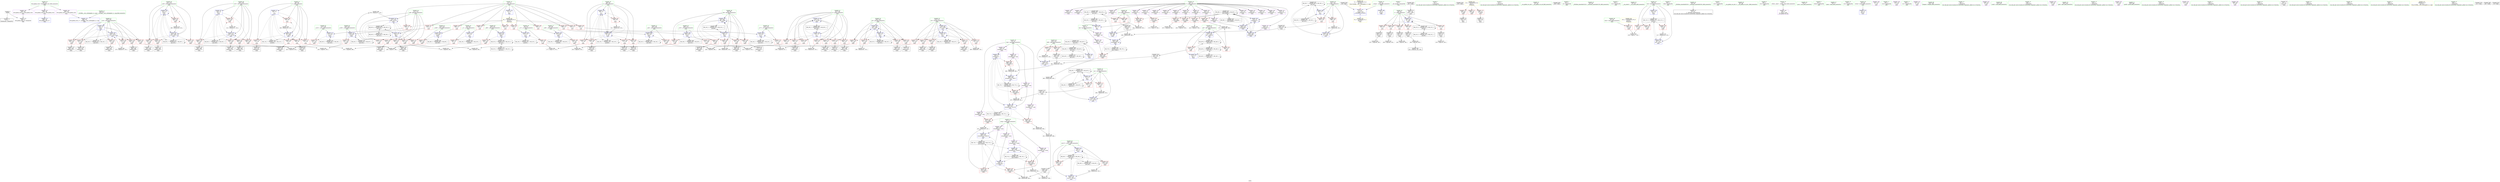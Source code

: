 digraph "SVFG" {
	label="SVFG";

	Node0x558002e138a0 [shape=record,color=grey,label="{NodeID: 0\nNullPtr}"];
	Node0x558002e138a0 -> Node0x558002e41a50[style=solid];
	Node0x558002e138a0 -> Node0x558002e4ed30[style=solid];
	Node0x558002e53650 [shape=record,color=grey,label="{NodeID: 360\n378 = Binary(377, 155, )\n}"];
	Node0x558002e53650 -> Node0x558002e50b40[style=solid];
	Node0x558002e4f070 [shape=record,color=blue,label="{NodeID: 277\n85\<--12\ni\<--\nmain\n}"];
	Node0x558002e4f070 -> Node0x558002e47f00[style=dashed];
	Node0x558002e4f070 -> Node0x558002e47fd0[style=dashed];
	Node0x558002e4f070 -> Node0x558002e480a0[style=dashed];
	Node0x558002e4f070 -> Node0x558002e48170[style=dashed];
	Node0x558002e4f070 -> Node0x558002e48240[style=dashed];
	Node0x558002e4f070 -> Node0x558002e4f7c0[style=dashed];
	Node0x558002e4f070 -> Node0x558002e76540[style=dashed];
	Node0x558002e42ea0 [shape=record,color=red,label="{NodeID: 194\n253\<--95\n\<--i38\nmain\n}"];
	Node0x558002e42ea0 -> Node0x558002e49af0[style=solid];
	Node0x558002e155d0 [shape=record,color=black,label="{NodeID: 111\n439\<--438\nidxprom145\<--\nmain\n}"];
	Node0x558002e14140 [shape=record,color=green,label="{NodeID: 28\n18\<--19\nowp\<--owp_field_insensitive\nGlob }"];
	Node0x558002e14140 -> Node0x558002e460f0[style=solid];
	Node0x558002e14140 -> Node0x558002e461c0[style=solid];
	Node0x558002e14140 -> Node0x558002e46290[style=solid];
	Node0x558002e14140 -> Node0x558002e46360[style=solid];
	Node0x558002e14140 -> Node0x558002e46430[style=solid];
	Node0x558002e7ba40 [shape=record,color=black,label="{NodeID: 471\nMR_48V_2 = PHI(MR_48V_3, MR_48V_1, )\npts\{120 \}\n}"];
	Node0x558002e7ba40 -> Node0x558002e7ba40[style=dashed];
	Node0x558002e7ba40 -> Node0x558002e80f40[style=dashed];
	Node0x558002e491f0 [shape=record,color=grey,label="{NodeID: 388\n265 = cmp(263, 264, )\n}"];
	Node0x558002e50730 [shape=record,color=blue,label="{NodeID: 305\n119\<--12\nw88\<--\nmain\n}"];
	Node0x558002e50730 -> Node0x558002e68130[style=dashed];
	Node0x558002e44560 [shape=record,color=red,label="{NodeID: 222\n362\<--113\n\<--i76\nmain\n}"];
	Node0x558002e44560 -> Node0x558002e40820[style=solid];
	Node0x558002e46020 [shape=record,color=purple,label="{NodeID: 139\n491\<--16\narrayidx173\<--wp\nmain\n}"];
	Node0x558002e46020 -> Node0x558002e4e780[style=solid];
	Node0x558002e40d00 [shape=record,color=green,label="{NodeID: 56\n115\<--116\n_n77\<--_n77_field_insensitive\nmain\n}"];
	Node0x558002e40d00 -> Node0x558002e44700[style=solid];
	Node0x558002e40d00 -> Node0x558002e50590[style=solid];
	Node0x558002ea6b60 [shape=record,color=black,label="{NodeID: 582\n68 = PHI()\n}"];
	Node0x558002ea6b60 -> Node0x558002e4ee00[style=solid];
	Node0x558002e4da80 [shape=record,color=red,label="{NodeID: 250\n489\<--135\n\<--i167\nmain\n}"];
	Node0x558002e4da80 -> Node0x558002e44db0[style=solid];
	Node0x558002e476e0 [shape=record,color=red,label="{NodeID: 167\n415\<--11\n\<--n\nmain\n}"];
	Node0x558002e476e0 -> Node0x558002e510f0[style=solid];
	Node0x558002e42340 [shape=record,color=black,label="{NodeID: 84\n213\<--212\nidxprom20\<--\nmain\n}"];
	Node0x558002e02e00 [shape=record,color=green,label="{NodeID: 1\n7\<--1\n__dso_handle\<--dummyObj\nGlob }"];
	Node0x558002e537d0 [shape=record,color=grey,label="{NodeID: 361\n373 = Binary(372, 155, )\n}"];
	Node0x558002e537d0 -> Node0x558002e50a70[style=solid];
	Node0x558002e4f140 [shape=record,color=blue,label="{NodeID: 278\n87\<--164\n_n\<--\nmain\n}"];
	Node0x558002e4f140 -> Node0x558002e48310[style=dashed];
	Node0x558002e4f140 -> Node0x558002e76a40[style=dashed];
	Node0x558002e42f70 [shape=record,color=red,label="{NodeID: 195\n267\<--95\n\<--i38\nmain\n}"];
	Node0x558002e42f70 -> Node0x558002e42820[style=solid];
	Node0x558002e156a0 [shape=record,color=black,label="{NodeID: 112\n445\<--444\nidxprom149\<--\nmain\n}"];
	Node0x558002e14210 [shape=record,color=green,label="{NodeID: 29\n20\<--21\noowp\<--oowp_field_insensitive\nGlob }"];
	Node0x558002e14210 -> Node0x558002e46500[style=solid];
	Node0x558002e14210 -> Node0x558002e465d0[style=solid];
	Node0x558002e14210 -> Node0x558002e466a0[style=solid];
	Node0x558002e14210 -> Node0x558002e46770[style=solid];
	Node0x558002e7bf40 [shape=record,color=black,label="{NodeID: 472\nMR_50V_2 = PHI(MR_50V_3, MR_50V_1, )\npts\{122 \}\n}"];
	Node0x558002e7bf40 -> Node0x558002e7bf40[style=dashed];
	Node0x558002e7bf40 -> Node0x558002e81440[style=dashed];
	Node0x558002e49370 [shape=record,color=grey,label="{NodeID: 389\n328 = cmp(326, 327, )\n}"];
	Node0x558002e50800 [shape=record,color=blue,label="{NodeID: 306\n121\<--12\nj89\<--\nmain\n}"];
	Node0x558002e50800 -> Node0x558002e44b10[style=dashed];
	Node0x558002e50800 -> Node0x558002e44be0[style=dashed];
	Node0x558002e50800 -> Node0x558002e4cb50[style=dashed];
	Node0x558002e50800 -> Node0x558002e4cbe0[style=dashed];
	Node0x558002e50800 -> Node0x558002e4ccb0[style=dashed];
	Node0x558002e50800 -> Node0x558002e50b40[style=dashed];
	Node0x558002e50800 -> Node0x558002e81440[style=dashed];
	Node0x558002e44630 [shape=record,color=red,label="{NodeID: 223\n397\<--113\n\<--i76\nmain\n}"];
	Node0x558002e44630 -> Node0x558002e53f50[style=solid];
	Node0x558002e460f0 [shape=record,color=purple,label="{NodeID: 140\n319\<--18\narrayidx75\<--owp\nmain\n}"];
	Node0x558002e460f0 -> Node0x558002e50320[style=solid];
	Node0x558002e40d90 [shape=record,color=green,label="{NodeID: 57\n117\<--118\nq87\<--q87_field_insensitive\nmain\n}"];
	Node0x558002e40d90 -> Node0x558002e447d0[style=solid];
	Node0x558002e40d90 -> Node0x558002e448a0[style=solid];
	Node0x558002e40d90 -> Node0x558002e50660[style=solid];
	Node0x558002e40d90 -> Node0x558002e509a0[style=solid];
	Node0x558002ea6cc0 [shape=record,color=black,label="{NodeID: 583\n181 = PHI()\n}"];
	Node0x558002ea6cc0 -> Node0x558002e41e60[style=solid];
	Node0x558002e4db50 [shape=record,color=red,label="{NodeID: 251\n495\<--135\n\<--i167\nmain\n}"];
	Node0x558002e4db50 -> Node0x558002e44e40[style=solid];
	Node0x558002e477b0 [shape=record,color=red,label="{NodeID: 168\n428\<--11\n\<--n\nmain\n}"];
	Node0x558002e477b0 -> Node0x558002e51430[style=solid];
	Node0x558002e42410 [shape=record,color=black,label="{NodeID: 85\n218\<--217\nconv22\<--\nmain\n}"];
	Node0x558002e42410 -> Node0x558002e59ce0[style=solid];
	Node0x558002e16b80 [shape=record,color=green,label="{NodeID: 2\n9\<--1\n\<--dummyObj\nCan only get source location for instruction, argument, global var or function.}"];
	Node0x558002e53950 [shape=record,color=grey,label="{NodeID: 362\n370 = Binary(369, 368, )\n}"];
	Node0x558002e53950 -> Node0x558002e509a0[style=solid];
	Node0x558002e4f210 [shape=record,color=blue,label="{NodeID: 279\n89\<--12\nj\<--\nmain\n}"];
	Node0x558002e4f210 -> Node0x558002e483e0[style=dashed];
	Node0x558002e4f210 -> Node0x558002e484b0[style=dashed];
	Node0x558002e4f210 -> Node0x558002e48580[style=dashed];
	Node0x558002e4f210 -> Node0x558002e48650[style=dashed];
	Node0x558002e4f210 -> Node0x558002e48720[style=dashed];
	Node0x558002e4f210 -> Node0x558002e4f210[style=dashed];
	Node0x558002e4f210 -> Node0x558002e4f6f0[style=dashed];
	Node0x558002e4f210 -> Node0x558002e76f40[style=dashed];
	Node0x558002e43040 [shape=record,color=red,label="{NodeID: 196\n276\<--95\n\<--i38\nmain\n}"];
	Node0x558002e43040 -> Node0x558002e429c0[style=solid];
	Node0x558002e15770 [shape=record,color=black,label="{NodeID: 113\n449\<--448\nidxprom151\<--\nmain\n}"];
	Node0x558002e142e0 [shape=record,color=green,label="{NodeID: 30\n38\<--42\nllvm.global_ctors\<--llvm.global_ctors_field_insensitive\nGlob }"];
	Node0x558002e142e0 -> Node0x558002e46ec0[style=solid];
	Node0x558002e142e0 -> Node0x558002e46f90[style=solid];
	Node0x558002e142e0 -> Node0x558002e47060[style=solid];
	Node0x558002e7c440 [shape=record,color=black,label="{NodeID: 473\nMR_52V_2 = PHI(MR_52V_3, MR_52V_1, )\npts\{124 \}\n}"];
	Node0x558002e7c440 -> Node0x558002e7c440[style=dashed];
	Node0x558002e7c440 -> Node0x558002e81940[style=dashed];
	Node0x558002e494f0 [shape=record,color=grey,label="{NodeID: 390\n337 = cmp(336, 236, )\n}"];
	Node0x558002e508d0 [shape=record,color=blue,label="{NodeID: 307\n123\<--342\n_n90\<--\nmain\n}"];
	Node0x558002e508d0 -> Node0x558002e4cd80[style=dashed];
	Node0x558002e508d0 -> Node0x558002e81940[style=dashed];
	Node0x558002e44700 [shape=record,color=red,label="{NodeID: 224\n327\<--115\n\<--_n77\nmain\n}"];
	Node0x558002e44700 -> Node0x558002e49370[style=solid];
	Node0x558002e461c0 [shape=record,color=purple,label="{NodeID: 141\n388\<--18\narrayidx116\<--owp\nmain\n}"];
	Node0x558002e461c0 -> Node0x558002e4e2a0[style=solid];
	Node0x558002e461c0 -> Node0x558002e50c10[style=solid];
	Node0x558002e40e20 [shape=record,color=green,label="{NodeID: 58\n119\<--120\nw88\<--w88_field_insensitive\nmain\n}"];
	Node0x558002e40e20 -> Node0x558002e44970[style=solid];
	Node0x558002e40e20 -> Node0x558002e44a40[style=solid];
	Node0x558002e40e20 -> Node0x558002e50730[style=solid];
	Node0x558002e40e20 -> Node0x558002e50a70[style=solid];
	Node0x558002ea6dc0 [shape=record,color=black,label="{NodeID: 584\n478 = PHI()\n}"];
	Node0x558002e85040 [shape=record,color=yellow,style=double,label="{NodeID: 501\n4V_1 = ENCHI(MR_4V_0)\npts\{1 \}\nFun[main]}"];
	Node0x558002e85040 -> Node0x558002e47950[style=dashed];
	Node0x558002e85040 -> Node0x558002e47a20[style=dashed];
	Node0x558002e85040 -> Node0x558002e47af0[style=dashed];
	Node0x558002e4dc20 [shape=record,color=red,label="{NodeID: 252\n502\<--135\n\<--i167\nmain\n}"];
	Node0x558002e4dc20 -> Node0x558002e44f10[style=solid];
	Node0x558002e47880 [shape=record,color=red,label="{NodeID: 169\n482\<--11\n\<--n\nmain\n}"];
	Node0x558002e47880 -> Node0x558002e519e0[style=solid];
	Node0x558002e424e0 [shape=record,color=black,label="{NodeID: 86\n222\<--221\nidxprom25\<--\nmain\n}"];
	Node0x558002e16c10 [shape=record,color=green,label="{NodeID: 3\n12\<--1\n\<--dummyObj\nCan only get source location for instruction, argument, global var or function.}"];
	Node0x558002e53ad0 [shape=record,color=grey,label="{NodeID: 363\n469 = Binary(468, 464, )\n}"];
	Node0x558002e53ad0 -> Node0x558002e51770[style=solid];
	Node0x558002e4f2e0 [shape=record,color=blue,label="{NodeID: 280\n91\<--172\n_n7\<--\nmain\n}"];
	Node0x558002e4f2e0 -> Node0x558002e487f0[style=dashed];
	Node0x558002e4f2e0 -> Node0x558002e4f2e0[style=dashed];
	Node0x558002e4f2e0 -> Node0x558002e77440[style=dashed];
	Node0x558002e43110 [shape=record,color=red,label="{NodeID: 197\n300\<--95\n\<--i38\nmain\n}"];
	Node0x558002e43110 -> Node0x558002e40340[style=solid];
	Node0x558002e15840 [shape=record,color=black,label="{NodeID: 114\n464\<--463\nconv159\<--\nmain\n}"];
	Node0x558002e15840 -> Node0x558002e53ad0[style=solid];
	Node0x558002e143b0 [shape=record,color=green,label="{NodeID: 31\n43\<--44\n__cxx_global_var_init\<--__cxx_global_var_init_field_insensitive\n}"];
	Node0x558002e7c940 [shape=record,color=black,label="{NodeID: 474\nMR_54V_2 = PHI(MR_54V_4, MR_54V_1, )\npts\{126 \}\n}"];
	Node0x558002e7c940 -> Node0x558002e51020[style=dashed];
	Node0x558002e49670 [shape=record,color=grey,label="{NodeID: 391\n360 = cmp(358, 359, )\n}"];
	Node0x558002e509a0 [shape=record,color=blue,label="{NodeID: 308\n117\<--370\nq87\<--add106\nmain\n}"];
	Node0x558002e509a0 -> Node0x558002e68040[style=dashed];
	Node0x558002e447d0 [shape=record,color=red,label="{NodeID: 225\n369\<--117\n\<--q87\nmain\n}"];
	Node0x558002e447d0 -> Node0x558002e53950[style=solid];
	Node0x558002e46290 [shape=record,color=purple,label="{NodeID: 142\n405\<--18\narrayidx125\<--owp\nmain\n}"];
	Node0x558002e46290 -> Node0x558002e4e370[style=solid];
	Node0x558002e46290 -> Node0x558002e50e80[style=solid];
	Node0x558002e40ef0 [shape=record,color=green,label="{NodeID: 59\n121\<--122\nj89\<--j89_field_insensitive\nmain\n}"];
	Node0x558002e40ef0 -> Node0x558002e44b10[style=solid];
	Node0x558002e40ef0 -> Node0x558002e44be0[style=solid];
	Node0x558002e40ef0 -> Node0x558002e4cb50[style=solid];
	Node0x558002e40ef0 -> Node0x558002e4cbe0[style=solid];
	Node0x558002e40ef0 -> Node0x558002e4ccb0[style=solid];
	Node0x558002e40ef0 -> Node0x558002e50800[style=solid];
	Node0x558002e40ef0 -> Node0x558002e50b40[style=solid];
	Node0x558002ea6e90 [shape=record,color=black,label="{NodeID: 585\n509 = PHI()\n}"];
	Node0x558002e85b60 [shape=record,color=yellow,style=double,label="{NodeID: 502\n6V_1 = ENCHI(MR_6V_0)\npts\{13 \}\nFun[main]}"];
	Node0x558002e85b60 -> Node0x558002e47130[style=dashed];
	Node0x558002e85b60 -> Node0x558002e47200[style=dashed];
	Node0x558002e85b60 -> Node0x558002e472d0[style=dashed];
	Node0x558002e85b60 -> Node0x558002e473a0[style=dashed];
	Node0x558002e85b60 -> Node0x558002e47470[style=dashed];
	Node0x558002e85b60 -> Node0x558002e47540[style=dashed];
	Node0x558002e85b60 -> Node0x558002e47610[style=dashed];
	Node0x558002e85b60 -> Node0x558002e476e0[style=dashed];
	Node0x558002e85b60 -> Node0x558002e477b0[style=dashed];
	Node0x558002e85b60 -> Node0x558002e47880[style=dashed];
	Node0x558002e4dcf0 [shape=record,color=red,label="{NodeID: 253\n511\<--135\n\<--i167\nmain\n}"];
	Node0x558002e4dcf0 -> Node0x558002e49070[style=solid];
	Node0x558002e47950 [shape=record,color=red,label="{NodeID: 170\n140\<--26\n\<--stdin\nmain\n}"];
	Node0x558002e47950 -> Node0x558002e41cc0[style=solid];
	Node0x558002e425b0 [shape=record,color=black,label="{NodeID: 87\n225\<--224\nidxprom27\<--\nmain\n}"];
	Node0x558002e16ca0 [shape=record,color=green,label="{NodeID: 4\n22\<--1\n.str\<--dummyObj\nGlob }"];
	Node0x558002e53c50 [shape=record,color=grey,label="{NodeID: 364\n473 = Binary(472, 155, )\n}"];
	Node0x558002e53c50 -> Node0x558002e51840[style=solid];
	Node0x558002e4f3b0 [shape=record,color=blue,label="{NodeID: 281\n93\<--184\nc\<--conv\nmain\n}"];
	Node0x558002e4f3b0 -> Node0x558002e488c0[style=dashed];
	Node0x558002e4f3b0 -> Node0x558002e48990[style=dashed];
	Node0x558002e4f3b0 -> Node0x558002e48a60[style=dashed];
	Node0x558002e4f3b0 -> Node0x558002e42d00[style=dashed];
	Node0x558002e4f3b0 -> Node0x558002e42dd0[style=dashed];
	Node0x558002e4f3b0 -> Node0x558002e4f3b0[style=dashed];
	Node0x558002e4f3b0 -> Node0x558002e71730[style=dashed];
	Node0x558002e431e0 [shape=record,color=red,label="{NodeID: 198\n305\<--95\n\<--i38\nmain\n}"];
	Node0x558002e431e0 -> Node0x558002e543d0[style=solid];
	Node0x558002e44d20 [shape=record,color=black,label="{NodeID: 115\n466\<--465\nidxprom160\<--\nmain\n}"];
	Node0x558002e14480 [shape=record,color=green,label="{NodeID: 32\n47\<--48\n_ZNSt8ios_base4InitC1Ev\<--_ZNSt8ios_base4InitC1Ev_field_insensitive\n}"];
	Node0x558002e7ce40 [shape=record,color=black,label="{NodeID: 475\nMR_56V_2 = PHI(MR_56V_3, MR_56V_1, )\npts\{128 \}\n}"];
	Node0x558002e7ce40 -> Node0x558002e510f0[style=dashed];
	Node0x558002e497f0 [shape=record,color=grey,label="{NodeID: 392\n315 = cmp(313, 314, )\n}"];
	Node0x558002e50a70 [shape=record,color=blue,label="{NodeID: 309\n119\<--373\nw88\<--inc107\nmain\n}"];
	Node0x558002e50a70 -> Node0x558002e68130[style=dashed];
	Node0x558002e448a0 [shape=record,color=red,label="{NodeID: 226\n381\<--117\n\<--q87\nmain\n}"];
	Node0x558002e448a0 -> Node0x558002e409c0[style=solid];
	Node0x558002e46360 [shape=record,color=purple,label="{NodeID: 143\n446\<--18\narrayidx150\<--owp\nmain\n}"];
	Node0x558002e46360 -> Node0x558002e4e510[style=solid];
	Node0x558002e40fc0 [shape=record,color=green,label="{NodeID: 60\n123\<--124\n_n90\<--_n90_field_insensitive\nmain\n}"];
	Node0x558002e40fc0 -> Node0x558002e4cd80[style=solid];
	Node0x558002e40fc0 -> Node0x558002e508d0[style=solid];
	Node0x558002e4ddc0 [shape=record,color=red,label="{NodeID: 254\n486\<--137\n\<--_n168\nmain\n}"];
	Node0x558002e4ddc0 -> Node0x558002e49c70[style=solid];
	Node0x558002e47a20 [shape=record,color=red,label="{NodeID: 171\n180\<--26\n\<--stdin\nmain\n}"];
	Node0x558002e42680 [shape=record,color=black,label="{NodeID: 88\n230\<--229\nidxprom30\<--\nmain\n}"];
	Node0x558002e12a90 [shape=record,color=green,label="{NodeID: 5\n24\<--1\n.str.2\<--dummyObj\nGlob }"];
	Node0x558002e53dd0 [shape=record,color=grey,label="{NodeID: 365\n393 = Binary(392, 155, )\n}"];
	Node0x558002e53dd0 -> Node0x558002e50ce0[style=solid];
	Node0x558002e4f480 [shape=record,color=blue,label="{NodeID: 282\n214\<--12\narrayidx21\<--\nmain\n}"];
	Node0x558002e4f480 -> Node0x558002e4f480[style=dashed];
	Node0x558002e4f480 -> Node0x558002e4f550[style=dashed];
	Node0x558002e4f480 -> Node0x558002e4f620[style=dashed];
	Node0x558002e4f480 -> Node0x558002e71c30[style=dashed];
	Node0x558002e432b0 [shape=record,color=red,label="{NodeID: 199\n254\<--97\n\<--_n39\nmain\n}"];
	Node0x558002e432b0 -> Node0x558002e49af0[style=solid];
	Node0x558002e44db0 [shape=record,color=black,label="{NodeID: 116\n490\<--489\nidxprom172\<--\nmain\n}"];
	Node0x558002e14550 [shape=record,color=green,label="{NodeID: 33\n53\<--54\n__cxa_atexit\<--__cxa_atexit_field_insensitive\n}"];
	Node0x558002e7d340 [shape=record,color=black,label="{NodeID: 476\nMR_58V_2 = PHI(MR_58V_3, MR_58V_1, )\npts\{130 \}\n}"];
	Node0x558002e7d340 -> Node0x558002e51290[style=dashed];
	Node0x558002e7d340 -> Node0x558002e7d340[style=dashed];
	Node0x558002e49970 [shape=record,color=grey,label="{NodeID: 393\n356 = cmp(355, 236, )\n}"];
	Node0x558002e50b40 [shape=record,color=blue,label="{NodeID: 310\n121\<--378\nj89\<--inc110\nmain\n}"];
	Node0x558002e50b40 -> Node0x558002e44b10[style=dashed];
	Node0x558002e50b40 -> Node0x558002e44be0[style=dashed];
	Node0x558002e50b40 -> Node0x558002e4cb50[style=dashed];
	Node0x558002e50b40 -> Node0x558002e4cbe0[style=dashed];
	Node0x558002e50b40 -> Node0x558002e4ccb0[style=dashed];
	Node0x558002e50b40 -> Node0x558002e50b40[style=dashed];
	Node0x558002e50b40 -> Node0x558002e81440[style=dashed];
	Node0x558002e44970 [shape=record,color=red,label="{NodeID: 227\n372\<--119\n\<--w88\nmain\n}"];
	Node0x558002e44970 -> Node0x558002e537d0[style=solid];
	Node0x558002e46430 [shape=record,color=purple,label="{NodeID: 144\n497\<--18\narrayidx175\<--owp\nmain\n}"];
	Node0x558002e46430 -> Node0x558002e4e850[style=solid];
	Node0x558002e41090 [shape=record,color=green,label="{NodeID: 61\n125\<--126\ni130\<--i130_field_insensitive\nmain\n}"];
	Node0x558002e41090 -> Node0x558002e4ce50[style=solid];
	Node0x558002e41090 -> Node0x558002e4cf20[style=solid];
	Node0x558002e41090 -> Node0x558002e4cff0[style=solid];
	Node0x558002e41090 -> Node0x558002e4d0c0[style=solid];
	Node0x558002e41090 -> Node0x558002e4d190[style=solid];
	Node0x558002e41090 -> Node0x558002e4d260[style=solid];
	Node0x558002e41090 -> Node0x558002e51020[style=solid];
	Node0x558002e41090 -> Node0x558002e51840[style=solid];
	Node0x558002e85d20 [shape=record,color=yellow,style=double,label="{NodeID: 504\n10V_1 = ENCHI(MR_10V_0)\npts\{82 \}\nFun[main]}"];
	Node0x558002e85d20 -> Node0x558002e47bc0[style=dashed];
	Node0x558002e6b830 [shape=record,color=black,label="{NodeID: 421\nMR_58V_7 = PHI(MR_58V_6, MR_58V_5, )\npts\{130 \}\n}"];
	Node0x558002e6b830 -> Node0x558002e4d400[style=dashed];
	Node0x558002e6b830 -> Node0x558002e4d4d0[style=dashed];
	Node0x558002e6b830 -> Node0x558002e51290[style=dashed];
	Node0x558002e6b830 -> Node0x558002e515d0[style=dashed];
	Node0x558002e6b830 -> Node0x558002e6b830[style=dashed];
	Node0x558002e6b830 -> Node0x558002e7d340[style=dashed];
	Node0x558002e4de90 [shape=record,color=red,label="{NodeID: 255\n273\<--272\n\<--arrayidx51\nmain\n}"];
	Node0x558002e4de90 -> Node0x558002e4a870[style=solid];
	Node0x558002e47af0 [shape=record,color=red,label="{NodeID: 172\n146\<--31\n\<--stdout\nmain\n}"];
	Node0x558002e47af0 -> Node0x558002e41d90[style=solid];
	Node0x558002e42750 [shape=record,color=black,label="{NodeID: 89\n233\<--232\nidxprom32\<--\nmain\n}"];
	Node0x558002e12b20 [shape=record,color=green,label="{NodeID: 6\n26\<--1\nstdin\<--dummyObj\nGlob }"];
	Node0x558002e53f50 [shape=record,color=grey,label="{NodeID: 366\n398 = Binary(397, 155, )\n}"];
	Node0x558002e53f50 -> Node0x558002e50db0[style=solid];
	Node0x558002e4f550 [shape=record,color=blue,label="{NodeID: 283\n226\<--155\narrayidx28\<--\nmain\n}"];
	Node0x558002e4f550 -> Node0x558002e4f480[style=dashed];
	Node0x558002e4f550 -> Node0x558002e4f550[style=dashed];
	Node0x558002e4f550 -> Node0x558002e4f620[style=dashed];
	Node0x558002e4f550 -> Node0x558002e71c30[style=dashed];
	Node0x558002e43380 [shape=record,color=red,label="{NodeID: 200\n283\<--99\n\<--q\nmain\n}"];
	Node0x558002e43380 -> Node0x558002e55150[style=solid];
	Node0x558002e44e40 [shape=record,color=black,label="{NodeID: 117\n496\<--495\nidxprom174\<--\nmain\n}"];
	Node0x558002e14620 [shape=record,color=green,label="{NodeID: 34\n52\<--58\n_ZNSt8ios_base4InitD1Ev\<--_ZNSt8ios_base4InitD1Ev_field_insensitive\n}"];
	Node0x558002e14620 -> Node0x558002e41bf0[style=solid];
	Node0x558002e7d840 [shape=record,color=black,label="{NodeID: 477\nMR_60V_2 = PHI(MR_60V_3, MR_60V_1, )\npts\{132 \}\n}"];
	Node0x558002e7d840 -> Node0x558002e51360[style=dashed];
	Node0x558002e7d840 -> Node0x558002e7d840[style=dashed];
	Node0x558002e49af0 [shape=record,color=grey,label="{NodeID: 394\n255 = cmp(253, 254, )\n}"];
	Node0x558002e50c10 [shape=record,color=blue,label="{NodeID: 311\n388\<--390\narrayidx116\<--add117\nmain\n}"];
	Node0x558002e50c10 -> Node0x558002e70330[style=dashed];
	Node0x558002e44a40 [shape=record,color=red,label="{NodeID: 228\n383\<--119\n\<--w88\nmain\n}"];
	Node0x558002e44a40 -> Node0x558002e40a90[style=solid];
	Node0x558002e46500 [shape=record,color=purple,label="{NodeID: 145\n424\<--20\narrayidx136\<--oowp\nmain\n}"];
	Node0x558002e46500 -> Node0x558002e511c0[style=solid];
	Node0x558002e41160 [shape=record,color=green,label="{NodeID: 62\n127\<--128\n_n131\<--_n131_field_insensitive\nmain\n}"];
	Node0x558002e41160 -> Node0x558002e4d330[style=solid];
	Node0x558002e41160 -> Node0x558002e510f0[style=solid];
	Node0x558002e6bd30 [shape=record,color=black,label="{NodeID: 422\nMR_74V_7 = PHI(MR_74V_6, MR_74V_5, )\npts\{210000 \}\n}"];
	Node0x558002e6bd30 -> Node0x558002e4e5e0[style=dashed];
	Node0x558002e6bd30 -> Node0x558002e4e6b0[style=dashed];
	Node0x558002e6bd30 -> Node0x558002e51500[style=dashed];
	Node0x558002e6bd30 -> Node0x558002e51770[style=dashed];
	Node0x558002e6bd30 -> Node0x558002e6bd30[style=dashed];
	Node0x558002e4df60 [shape=record,color=red,label="{NodeID: 256\n282\<--281\n\<--arrayidx57\nmain\n}"];
	Node0x558002e4df60 -> Node0x558002e55150[style=solid];
	Node0x558002e47bc0 [shape=record,color=red,label="{NodeID: 173\n158\<--81\n\<--tests\nmain\n}"];
	Node0x558002e47bc0 -> Node0x558002e4a3f0[style=solid];
	Node0x558002e42820 [shape=record,color=black,label="{NodeID: 90\n268\<--267\nidxprom48\<--\nmain\n}"];
	Node0x558002e12bb0 [shape=record,color=green,label="{NodeID: 7\n27\<--1\n.str.3\<--dummyObj\nGlob }"];
	Node0x558002e540d0 [shape=record,color=grey,label="{NodeID: 367\n390 = Binary(389, 385, )\n}"];
	Node0x558002e540d0 -> Node0x558002e50c10[style=solid];
	Node0x558002e4f620 [shape=record,color=blue,label="{NodeID: 284\n234\<--236\narrayidx33\<--\nmain\n}"];
	Node0x558002e4f620 -> Node0x558002e4f480[style=dashed];
	Node0x558002e4f620 -> Node0x558002e4f550[style=dashed];
	Node0x558002e4f620 -> Node0x558002e4f620[style=dashed];
	Node0x558002e4f620 -> Node0x558002e71c30[style=dashed];
	Node0x558002e43450 [shape=record,color=red,label="{NodeID: 201\n295\<--99\n\<--q\nmain\n}"];
	Node0x558002e43450 -> Node0x558002e42b60[style=solid];
	Node0x558002e44f10 [shape=record,color=black,label="{NodeID: 118\n503\<--502\nidxprom178\<--\nmain\n}"];
	Node0x558002e146f0 [shape=record,color=green,label="{NodeID: 35\n65\<--66\n__cxx_global_var_init.1\<--__cxx_global_var_init.1_field_insensitive\n}"];
	Node0x558002e7dd40 [shape=record,color=black,label="{NodeID: 478\nMR_62V_2 = PHI(MR_62V_3, MR_62V_1, )\npts\{134 \}\n}"];
	Node0x558002e7dd40 -> Node0x558002e51430[style=dashed];
	Node0x558002e7dd40 -> Node0x558002e7dd40[style=dashed];
	Node0x558002e49c70 [shape=record,color=grey,label="{NodeID: 395\n487 = cmp(485, 486, )\n}"];
	Node0x558002e50ce0 [shape=record,color=blue,label="{NodeID: 312\n111\<--393\ncnt\<--inc118\nmain\n}"];
	Node0x558002e50ce0 -> Node0x558002e6ea30[style=dashed];
	Node0x558002e44b10 [shape=record,color=red,label="{NodeID: 229\n345\<--121\n\<--j89\nmain\n}"];
	Node0x558002e44b10 -> Node0x558002e4a570[style=solid];
	Node0x558002e465d0 [shape=record,color=purple,label="{NodeID: 146\n450\<--20\narrayidx152\<--oowp\nmain\n}"];
	Node0x558002e465d0 -> Node0x558002e4e5e0[style=solid];
	Node0x558002e465d0 -> Node0x558002e51500[style=solid];
	Node0x558002e41230 [shape=record,color=green,label="{NodeID: 63\n129\<--130\ncnt137\<--cnt137_field_insensitive\nmain\n}"];
	Node0x558002e41230 -> Node0x558002e4d400[style=solid];
	Node0x558002e41230 -> Node0x558002e4d4d0[style=solid];
	Node0x558002e41230 -> Node0x558002e51290[style=solid];
	Node0x558002e41230 -> Node0x558002e515d0[style=solid];
	Node0x558002e4e030 [shape=record,color=red,label="{NodeID: 257\n336\<--335\n\<--arrayidx84\nmain\n}"];
	Node0x558002e4e030 -> Node0x558002e494f0[style=solid];
	Node0x558002e47c90 [shape=record,color=red,label="{NodeID: 174\n157\<--83\n\<--test\nmain\n}"];
	Node0x558002e47c90 -> Node0x558002e4a3f0[style=solid];
	Node0x558002e428f0 [shape=record,color=black,label="{NodeID: 91\n271\<--270\nidxprom50\<--\nmain\n}"];
	Node0x558002e16da0 [shape=record,color=green,label="{NodeID: 8\n29\<--1\n.str.4\<--dummyObj\nGlob }"];
	Node0x558002e54250 [shape=record,color=grey,label="{NodeID: 368\n299 = Binary(296, 298, )\n}"];
	Node0x558002e54250 -> Node0x558002e4ffe0[style=solid];
	Node0x558002e4f6f0 [shape=record,color=blue,label="{NodeID: 285\n89\<--241\nj\<--inc\nmain\n}"];
	Node0x558002e4f6f0 -> Node0x558002e483e0[style=dashed];
	Node0x558002e4f6f0 -> Node0x558002e484b0[style=dashed];
	Node0x558002e4f6f0 -> Node0x558002e48580[style=dashed];
	Node0x558002e4f6f0 -> Node0x558002e48650[style=dashed];
	Node0x558002e4f6f0 -> Node0x558002e48720[style=dashed];
	Node0x558002e4f6f0 -> Node0x558002e4f210[style=dashed];
	Node0x558002e4f6f0 -> Node0x558002e4f6f0[style=dashed];
	Node0x558002e4f6f0 -> Node0x558002e76f40[style=dashed];
	Node0x558002e43520 [shape=record,color=red,label="{NodeID: 202\n286\<--101\n\<--w\nmain\n}"];
	Node0x558002e43520 -> Node0x558002e54fd0[style=solid];
	Node0x558002e44fe0 [shape=record,color=purple,label="{NodeID: 119\n49\<--4\n\<--_ZStL8__ioinit\n__cxx_global_var_init\n}"];
	Node0x558002e147c0 [shape=record,color=green,label="{NodeID: 36\n70\<--71\nacos\<--acos_field_insensitive\n}"];
	Node0x558002e7e240 [shape=record,color=black,label="{NodeID: 479\nMR_64V_2 = PHI(MR_64V_4, MR_64V_1, )\npts\{136 \}\n}"];
	Node0x558002e7e240 -> Node0x558002e51910[style=dashed];
	Node0x558002e49df0 [shape=record,color=grey,label="{NodeID: 396\n194 = cmp(193, 195, )\n}"];
	Node0x558002e50db0 [shape=record,color=blue,label="{NodeID: 313\n113\<--398\ni76\<--inc121\nmain\n}"];
	Node0x558002e50db0 -> Node0x558002e442f0[style=dashed];
	Node0x558002e50db0 -> Node0x558002e443c0[style=dashed];
	Node0x558002e50db0 -> Node0x558002e44490[style=dashed];
	Node0x558002e50db0 -> Node0x558002e44560[style=dashed];
	Node0x558002e50db0 -> Node0x558002e44630[style=dashed];
	Node0x558002e50db0 -> Node0x558002e504c0[style=dashed];
	Node0x558002e50db0 -> Node0x558002e50db0[style=dashed];
	Node0x558002e50db0 -> Node0x558002e7ab40[style=dashed];
	Node0x558002e44be0 [shape=record,color=red,label="{NodeID: 230\n352\<--121\n\<--j89\nmain\n}"];
	Node0x558002e44be0 -> Node0x558002e40750[style=solid];
	Node0x558002e466a0 [shape=record,color=purple,label="{NodeID: 147\n467\<--20\narrayidx161\<--oowp\nmain\n}"];
	Node0x558002e466a0 -> Node0x558002e4e6b0[style=solid];
	Node0x558002e466a0 -> Node0x558002e51770[style=solid];
	Node0x558002e41300 [shape=record,color=green,label="{NodeID: 64\n131\<--132\nj138\<--j138_field_insensitive\nmain\n}"];
	Node0x558002e41300 -> Node0x558002e4d5a0[style=solid];
	Node0x558002e41300 -> Node0x558002e4d670[style=solid];
	Node0x558002e41300 -> Node0x558002e4d740[style=solid];
	Node0x558002e41300 -> Node0x558002e4d810[style=solid];
	Node0x558002e41300 -> Node0x558002e51360[style=solid];
	Node0x558002e41300 -> Node0x558002e516a0[style=solid];
	Node0x558002e4e100 [shape=record,color=red,label="{NodeID: 258\n355\<--354\n\<--arrayidx97\nmain\n}"];
	Node0x558002e4e100 -> Node0x558002e49970[style=solid];
	Node0x558002e47d60 [shape=record,color=red,label="{NodeID: 175\n476\<--83\n\<--test\nmain\n}"];
	Node0x558002e429c0 [shape=record,color=black,label="{NodeID: 92\n277\<--276\nidxprom54\<--\nmain\n}"];
	Node0x558002e16e30 [shape=record,color=green,label="{NodeID: 9\n31\<--1\nstdout\<--dummyObj\nGlob }"];
	Node0x558002e75b70 [shape=record,color=black,label="{NodeID: 452\nMR_30V_7 = PHI(MR_30V_6, MR_30V_5, )\npts\{102 \}\n}"];
	Node0x558002e75b70 -> Node0x558002e43520[style=dashed];
	Node0x558002e75b70 -> Node0x558002e435f0[style=dashed];
	Node0x558002e75b70 -> Node0x558002e4fb00[style=dashed];
	Node0x558002e75b70 -> Node0x558002e4fe40[style=dashed];
	Node0x558002e75b70 -> Node0x558002e75b70[style=dashed];
	Node0x558002e75b70 -> Node0x558002e78d40[style=dashed];
	Node0x558002e543d0 [shape=record,color=grey,label="{NodeID: 369\n306 = Binary(305, 155, )\n}"];
	Node0x558002e543d0 -> Node0x558002e500b0[style=solid];
	Node0x558002e4f7c0 [shape=record,color=blue,label="{NodeID: 286\n85\<--246\ni\<--inc36\nmain\n}"];
	Node0x558002e4f7c0 -> Node0x558002e47f00[style=dashed];
	Node0x558002e4f7c0 -> Node0x558002e47fd0[style=dashed];
	Node0x558002e4f7c0 -> Node0x558002e480a0[style=dashed];
	Node0x558002e4f7c0 -> Node0x558002e48170[style=dashed];
	Node0x558002e4f7c0 -> Node0x558002e48240[style=dashed];
	Node0x558002e4f7c0 -> Node0x558002e4f7c0[style=dashed];
	Node0x558002e4f7c0 -> Node0x558002e76540[style=dashed];
	Node0x558002e435f0 [shape=record,color=red,label="{NodeID: 203\n297\<--101\n\<--w\nmain\n}"];
	Node0x558002e435f0 -> Node0x558002e42c30[style=solid];
	Node0x558002e450b0 [shape=record,color=purple,label="{NodeID: 120\n211\<--14\narrayidx\<--a\nmain\n}"];
	Node0x558002e14890 [shape=record,color=green,label="{NodeID: 37\n76\<--77\nmain\<--main_field_insensitive\n}"];
	Node0x558002e7e740 [shape=record,color=black,label="{NodeID: 480\nMR_66V_2 = PHI(MR_66V_3, MR_66V_1, )\npts\{138 \}\n}"];
	Node0x558002e7e740 -> Node0x558002e519e0[style=dashed];
	Node0x558002e49f70 [shape=record,color=grey,label="{NodeID: 397\n189 = cmp(188, 190, )\n}"];
	Node0x558002e50e80 [shape=record,color=blue,label="{NodeID: 314\n405\<--407\narrayidx125\<--div126\nmain\n}"];
	Node0x558002e50e80 -> Node0x558002e4e510[style=dashed];
	Node0x558002e50e80 -> Node0x558002e4e850[style=dashed];
	Node0x558002e50e80 -> Node0x558002e50320[style=dashed];
	Node0x558002e50e80 -> Node0x558002e7f640[style=dashed];
	Node0x558002e4cb50 [shape=record,color=red,label="{NodeID: 231\n358\<--121\n\<--j89\nmain\n}"];
	Node0x558002e4cb50 -> Node0x558002e49670[style=solid];
	Node0x558002e46770 [shape=record,color=purple,label="{NodeID: 148\n504\<--20\narrayidx179\<--oowp\nmain\n}"];
	Node0x558002e46770 -> Node0x558002e4e920[style=solid];
	Node0x558002e413d0 [shape=record,color=green,label="{NodeID: 65\n133\<--134\n_n139\<--_n139_field_insensitive\nmain\n}"];
	Node0x558002e413d0 -> Node0x558002e4d8e0[style=solid];
	Node0x558002e413d0 -> Node0x558002e51430[style=solid];
	Node0x558002e4e1d0 [shape=record,color=red,label="{NodeID: 259\n368\<--367\n\<--arrayidx105\nmain\n}"];
	Node0x558002e4e1d0 -> Node0x558002e53950[style=solid];
	Node0x558002e47e30 [shape=record,color=red,label="{NodeID: 176\n516\<--83\n\<--test\nmain\n}"];
	Node0x558002e47e30 -> Node0x558002e54e50[style=solid];
	Node0x558002e42a90 [shape=record,color=black,label="{NodeID: 93\n280\<--279\nidxprom56\<--\nmain\n}"];
	Node0x558002e16ec0 [shape=record,color=green,label="{NodeID: 10\n32\<--1\n.str.5\<--dummyObj\nGlob }"];
	Node0x558002e76040 [shape=record,color=black,label="{NodeID: 453\nMR_12V_3 = PHI(MR_12V_4, MR_12V_2, )\npts\{84 \}\n}"];
	Node0x558002e76040 -> Node0x558002e47c90[style=dashed];
	Node0x558002e76040 -> Node0x558002e47d60[style=dashed];
	Node0x558002e76040 -> Node0x558002e47e30[style=dashed];
	Node0x558002e76040 -> Node0x558002e51b80[style=dashed];
	Node0x558002e54550 [shape=record,color=grey,label="{NodeID: 370\n292 = Binary(291, 155, )\n}"];
	Node0x558002e54550 -> Node0x558002e4ff10[style=solid];
	Node0x558002e4f890 [shape=record,color=blue,label="{NodeID: 287\n95\<--12\ni38\<--\nmain\n}"];
	Node0x558002e4f890 -> Node0x558002e42ea0[style=dashed];
	Node0x558002e4f890 -> Node0x558002e42f70[style=dashed];
	Node0x558002e4f890 -> Node0x558002e43040[style=dashed];
	Node0x558002e4f890 -> Node0x558002e43110[style=dashed];
	Node0x558002e4f890 -> Node0x558002e431e0[style=dashed];
	Node0x558002e4f890 -> Node0x558002e500b0[style=dashed];
	Node0x558002e4f890 -> Node0x558002e77e40[style=dashed];
	Node0x558002e436c0 [shape=record,color=red,label="{NodeID: 204\n263\<--103\n\<--j43\nmain\n}"];
	Node0x558002e436c0 -> Node0x558002e491f0[style=solid];
	Node0x558002e45180 [shape=record,color=purple,label="{NodeID: 121\n214\<--14\narrayidx21\<--a\nmain\n}"];
	Node0x558002e45180 -> Node0x558002e4f480[style=solid];
	Node0x558002e14960 [shape=record,color=green,label="{NodeID: 38\n79\<--80\nretval\<--retval_field_insensitive\nmain\n}"];
	Node0x558002e14960 -> Node0x558002e4eed0[style=solid];
	Node0x558002e7ec40 [shape=record,color=black,label="{NodeID: 481\nMR_68V_2 = PHI(MR_68V_3, MR_68V_1, )\npts\{150000 \}\n}"];
	Node0x558002e7ec40 -> Node0x558002e71c30[style=dashed];
	Node0x558002e4a0f0 [shape=record,color=grey,label="{NodeID: 398\n177 = cmp(175, 176, )\n}"];
	Node0x558002e50f50 [shape=record,color=blue,label="{NodeID: 315\n107\<--411\nii\<--inc128\nmain\n}"];
	Node0x558002e50f50 -> Node0x558002e43ad0[style=dashed];
	Node0x558002e50f50 -> Node0x558002e43ba0[style=dashed];
	Node0x558002e50f50 -> Node0x558002e43c70[style=dashed];
	Node0x558002e50f50 -> Node0x558002e43d40[style=dashed];
	Node0x558002e50f50 -> Node0x558002e43e10[style=dashed];
	Node0x558002e50f50 -> Node0x558002e43ee0[style=dashed];
	Node0x558002e50f50 -> Node0x558002e43fb0[style=dashed];
	Node0x558002e50f50 -> Node0x558002e50f50[style=dashed];
	Node0x558002e50f50 -> Node0x558002e79c40[style=dashed];
	Node0x558002e4cbe0 [shape=record,color=red,label="{NodeID: 232\n365\<--121\n\<--j89\nmain\n}"];
	Node0x558002e4cbe0 -> Node0x558002e408f0[style=solid];
	Node0x558002e46840 [shape=record,color=purple,label="{NodeID: 149\n141\<--22\n\<--.str\nmain\n}"];
	Node0x558002e414a0 [shape=record,color=green,label="{NodeID: 66\n135\<--136\ni167\<--i167_field_insensitive\nmain\n}"];
	Node0x558002e414a0 -> Node0x558002e4d9b0[style=solid];
	Node0x558002e414a0 -> Node0x558002e4da80[style=solid];
	Node0x558002e414a0 -> Node0x558002e4db50[style=solid];
	Node0x558002e414a0 -> Node0x558002e4dc20[style=solid];
	Node0x558002e414a0 -> Node0x558002e4dcf0[style=solid];
	Node0x558002e414a0 -> Node0x558002e51910[style=solid];
	Node0x558002e414a0 -> Node0x558002e51ab0[style=solid];
	Node0x558002e4e2a0 [shape=record,color=red,label="{NodeID: 260\n389\<--388\n\<--arrayidx116\nmain\n}"];
	Node0x558002e4e2a0 -> Node0x558002e540d0[style=solid];
	Node0x558002e47f00 [shape=record,color=red,label="{NodeID: 177\n167\<--85\n\<--i\nmain\n}"];
	Node0x558002e47f00 -> Node0x558002e4a270[style=solid];
	Node0x558002e42b60 [shape=record,color=black,label="{NodeID: 94\n296\<--295\nconv63\<--\nmain\n}"];
	Node0x558002e42b60 -> Node0x558002e54250[style=solid];
	Node0x558002e16f90 [shape=record,color=green,label="{NodeID: 11\n34\<--1\n.str.6\<--dummyObj\nGlob }"];
	Node0x558002e87a30 [shape=record,color=yellow,style=double,label="{NodeID: 537\n2V_1 = ENCHI(MR_2V_0)\npts\{10 \}\nFun[_GLOBAL__sub_I_dzhulgakov_0_1.cpp]|{<s0>12}}"];
	Node0x558002e87a30:s0 -> Node0x558002e4ee00[style=dashed,color=red];
	Node0x558002e76540 [shape=record,color=black,label="{NodeID: 454\nMR_14V_2 = PHI(MR_14V_4, MR_14V_1, )\npts\{86 \}\n}"];
	Node0x558002e76540 -> Node0x558002e4f070[style=dashed];
	Node0x558002e546d0 [shape=record,color=grey,label="{NodeID: 371\n507 = Binary(501, 506, )\n}"];
	Node0x558002e4f960 [shape=record,color=blue,label="{NodeID: 288\n97\<--250\n_n39\<--\nmain\n}"];
	Node0x558002e4f960 -> Node0x558002e432b0[style=dashed];
	Node0x558002e4f960 -> Node0x558002e78340[style=dashed];
	Node0x558002e43790 [shape=record,color=red,label="{NodeID: 205\n270\<--103\n\<--j43\nmain\n}"];
	Node0x558002e43790 -> Node0x558002e428f0[style=solid];
	Node0x558002e45250 [shape=record,color=purple,label="{NodeID: 122\n223\<--14\narrayidx26\<--a\nmain\n}"];
	Node0x558002e14a30 [shape=record,color=green,label="{NodeID: 39\n81\<--82\ntests\<--tests_field_insensitive\nmain\n}"];
	Node0x558002e14a30 -> Node0x558002e47bc0[style=solid];
	Node0x558002e7f140 [shape=record,color=black,label="{NodeID: 482\nMR_70V_2 = PHI(MR_70V_3, MR_70V_1, )\npts\{170000 \}\n}"];
	Node0x558002e7f140 -> Node0x558002e4e780[style=dashed];
	Node0x558002e7f140 -> Node0x558002e4ffe0[style=dashed];
	Node0x558002e7f140 -> Node0x558002e7f140[style=dashed];
	Node0x558002e4a270 [shape=record,color=grey,label="{NodeID: 399\n169 = cmp(167, 168, )\n}"];
	Node0x558002e51020 [shape=record,color=blue,label="{NodeID: 316\n125\<--12\ni130\<--\nmain\n}"];
	Node0x558002e51020 -> Node0x558002e4ce50[style=dashed];
	Node0x558002e51020 -> Node0x558002e4cf20[style=dashed];
	Node0x558002e51020 -> Node0x558002e4cff0[style=dashed];
	Node0x558002e51020 -> Node0x558002e4d0c0[style=dashed];
	Node0x558002e51020 -> Node0x558002e4d190[style=dashed];
	Node0x558002e51020 -> Node0x558002e4d260[style=dashed];
	Node0x558002e51020 -> Node0x558002e51840[style=dashed];
	Node0x558002e51020 -> Node0x558002e7c940[style=dashed];
	Node0x558002e4ccb0 [shape=record,color=red,label="{NodeID: 233\n377\<--121\n\<--j89\nmain\n}"];
	Node0x558002e4ccb0 -> Node0x558002e53650[style=solid];
	Node0x558002e46910 [shape=record,color=purple,label="{NodeID: 150\n142\<--24\n\<--.str.2\nmain\n}"];
	Node0x558002e41570 [shape=record,color=green,label="{NodeID: 67\n137\<--138\n_n168\<--_n168_field_insensitive\nmain\n}"];
	Node0x558002e41570 -> Node0x558002e4ddc0[style=solid];
	Node0x558002e41570 -> Node0x558002e519e0[style=solid];
	Node0x558002e4e370 [shape=record,color=red,label="{NodeID: 261\n406\<--405\n\<--arrayidx125\nmain\n}"];
	Node0x558002e4e370 -> Node0x558002e555d0[style=solid];
	Node0x558002e47fd0 [shape=record,color=red,label="{NodeID: 178\n209\<--85\n\<--i\nmain\n}"];
	Node0x558002e47fd0 -> Node0x558002e42270[style=solid];
	Node0x558002e42c30 [shape=record,color=black,label="{NodeID: 95\n298\<--297\nconv64\<--\nmain\n}"];
	Node0x558002e42c30 -> Node0x558002e54250[style=solid];
	Node0x558002e13b00 [shape=record,color=green,label="{NodeID: 12\n36\<--1\n.str.7\<--dummyObj\nGlob }"];
	Node0x558002e76a40 [shape=record,color=black,label="{NodeID: 455\nMR_16V_2 = PHI(MR_16V_3, MR_16V_1, )\npts\{88 \}\n}"];
	Node0x558002e76a40 -> Node0x558002e4f140[style=dashed];
	Node0x558002e54850 [shape=record,color=grey,label="{NodeID: 372\n455 = Binary(454, 155, )\n}"];
	Node0x558002e54850 -> Node0x558002e515d0[style=solid];
	Node0x558002e4fa30 [shape=record,color=blue,label="{NodeID: 289\n99\<--12\nq\<--\nmain\n}"];
	Node0x558002e4fa30 -> Node0x558002e84140[style=dashed];
	Node0x558002e43860 [shape=record,color=red,label="{NodeID: 206\n279\<--103\n\<--j43\nmain\n}"];
	Node0x558002e43860 -> Node0x558002e42a90[style=solid];
	Node0x558002e45320 [shape=record,color=purple,label="{NodeID: 123\n226\<--14\narrayidx28\<--a\nmain\n}"];
	Node0x558002e45320 -> Node0x558002e4f550[style=solid];
	Node0x558002e14b00 [shape=record,color=green,label="{NodeID: 40\n83\<--84\ntest\<--test_field_insensitive\nmain\n}"];
	Node0x558002e14b00 -> Node0x558002e47c90[style=solid];
	Node0x558002e14b00 -> Node0x558002e47d60[style=solid];
	Node0x558002e14b00 -> Node0x558002e47e30[style=solid];
	Node0x558002e14b00 -> Node0x558002e4efa0[style=solid];
	Node0x558002e14b00 -> Node0x558002e51b80[style=solid];
	Node0x558002e7f640 [shape=record,color=black,label="{NodeID: 483\nMR_72V_2 = PHI(MR_72V_3, MR_72V_1, )\npts\{190000 \}\n}"];
	Node0x558002e7f640 -> Node0x558002e4e510[style=dashed];
	Node0x558002e7f640 -> Node0x558002e4e850[style=dashed];
	Node0x558002e7f640 -> Node0x558002e50320[style=dashed];
	Node0x558002e7f640 -> Node0x558002e7f640[style=dashed];
	Node0x558002e4a3f0 [shape=record,color=grey,label="{NodeID: 400\n159 = cmp(157, 158, )\n}"];
	Node0x558002e510f0 [shape=record,color=blue,label="{NodeID: 317\n127\<--415\n_n131\<--\nmain\n}"];
	Node0x558002e510f0 -> Node0x558002e4d330[style=dashed];
	Node0x558002e510f0 -> Node0x558002e7ce40[style=dashed];
	Node0x558002e4cd80 [shape=record,color=red,label="{NodeID: 234\n346\<--123\n\<--_n90\nmain\n}"];
	Node0x558002e4cd80 -> Node0x558002e4a570[style=solid];
	Node0x558002e469e0 [shape=record,color=purple,label="{NodeID: 151\n147\<--27\n\<--.str.3\nmain\n}"];
	Node0x558002e41640 [shape=record,color=green,label="{NodeID: 68\n144\<--145\nfreopen\<--freopen_field_insensitive\n}"];
	Node0x558002e4e440 [shape=record,color=red,label="{NodeID: 262\n441\<--440\n\<--arrayidx146\nmain\n}"];
	Node0x558002e4e440 -> Node0x558002e59e60[style=solid];
	Node0x558002e480a0 [shape=record,color=red,label="{NodeID: 179\n221\<--85\n\<--i\nmain\n}"];
	Node0x558002e480a0 -> Node0x558002e424e0[style=solid];
	Node0x558002e40340 [shape=record,color=black,label="{NodeID: 96\n301\<--300\nidxprom65\<--\nmain\n}"];
	Node0x558002e13bd0 [shape=record,color=green,label="{NodeID: 13\n39\<--1\n\<--dummyObj\nCan only get source location for instruction, argument, global var or function.}"];
	Node0x558002e76f40 [shape=record,color=black,label="{NodeID: 456\nMR_18V_2 = PHI(MR_18V_3, MR_18V_1, )\npts\{90 \}\n}"];
	Node0x558002e76f40 -> Node0x558002e4f210[style=dashed];
	Node0x558002e76f40 -> Node0x558002e76f40[style=dashed];
	Node0x558002e549d0 [shape=record,color=grey,label="{NodeID: 373\n460 = Binary(459, 155, )\n}"];
	Node0x558002e549d0 -> Node0x558002e516a0[style=solid];
	Node0x558002e4fb00 [shape=record,color=blue,label="{NodeID: 290\n101\<--12\nw\<--\nmain\n}"];
	Node0x558002e4fb00 -> Node0x558002e43520[style=dashed];
	Node0x558002e4fb00 -> Node0x558002e435f0[style=dashed];
	Node0x558002e4fb00 -> Node0x558002e4fb00[style=dashed];
	Node0x558002e4fb00 -> Node0x558002e4fe40[style=dashed];
	Node0x558002e4fb00 -> Node0x558002e75b70[style=dashed];
	Node0x558002e4fb00 -> Node0x558002e78d40[style=dashed];
	Node0x558002e43930 [shape=record,color=red,label="{NodeID: 207\n291\<--103\n\<--j43\nmain\n}"];
	Node0x558002e43930 -> Node0x558002e54550[style=solid];
	Node0x558002e453f0 [shape=record,color=purple,label="{NodeID: 124\n231\<--14\narrayidx31\<--a\nmain\n}"];
	Node0x558002e14bd0 [shape=record,color=green,label="{NodeID: 41\n85\<--86\ni\<--i_field_insensitive\nmain\n}"];
	Node0x558002e14bd0 -> Node0x558002e47f00[style=solid];
	Node0x558002e14bd0 -> Node0x558002e47fd0[style=solid];
	Node0x558002e14bd0 -> Node0x558002e480a0[style=solid];
	Node0x558002e14bd0 -> Node0x558002e48170[style=solid];
	Node0x558002e14bd0 -> Node0x558002e48240[style=solid];
	Node0x558002e14bd0 -> Node0x558002e4f070[style=solid];
	Node0x558002e14bd0 -> Node0x558002e4f7c0[style=solid];
	Node0x558002e7fb40 [shape=record,color=black,label="{NodeID: 484\nMR_74V_2 = PHI(MR_74V_3, MR_74V_1, )\npts\{210000 \}\n}"];
	Node0x558002e7fb40 -> Node0x558002e4e920[style=dashed];
	Node0x558002e7fb40 -> Node0x558002e511c0[style=dashed];
	Node0x558002e7fb40 -> Node0x558002e7fb40[style=dashed];
	Node0x558002e4a570 [shape=record,color=grey,label="{NodeID: 401\n347 = cmp(345, 346, )\n}"];
	Node0x558002e511c0 [shape=record,color=blue,label="{NodeID: 318\n424\<--9\narrayidx136\<--\nmain\n}"];
	Node0x558002e511c0 -> Node0x558002e4e5e0[style=dashed];
	Node0x558002e511c0 -> Node0x558002e4e6b0[style=dashed];
	Node0x558002e511c0 -> Node0x558002e51500[style=dashed];
	Node0x558002e511c0 -> Node0x558002e51770[style=dashed];
	Node0x558002e511c0 -> Node0x558002e6bd30[style=dashed];
	Node0x558002e4ce50 [shape=record,color=red,label="{NodeID: 235\n418\<--125\n\<--i130\nmain\n}"];
	Node0x558002e4ce50 -> Node0x558002e599e0[style=solid];
	Node0x558002e46ab0 [shape=record,color=purple,label="{NodeID: 152\n148\<--29\n\<--.str.4\nmain\n}"];
	Node0x558002e41710 [shape=record,color=green,label="{NodeID: 69\n152\<--153\nscanf\<--scanf_field_insensitive\n}"];
	Node0x558002e4e510 [shape=record,color=red,label="{NodeID: 263\n447\<--446\n\<--arrayidx150\nmain\n}"];
	Node0x558002e4e510 -> Node0x558002e48ef0[style=solid];
	Node0x558002e48170 [shape=record,color=red,label="{NodeID: 180\n229\<--85\n\<--i\nmain\n}"];
	Node0x558002e48170 -> Node0x558002e42680[style=solid];
	Node0x558002e40410 [shape=record,color=black,label="{NodeID: 97\n318\<--317\nidxprom74\<--\nmain\n}"];
	Node0x558002e13ca0 [shape=record,color=green,label="{NodeID: 14\n69\<--1\n\<--dummyObj\nCan only get source location for instruction, argument, global var or function.}"];
	Node0x558002e77440 [shape=record,color=black,label="{NodeID: 457\nMR_20V_2 = PHI(MR_20V_3, MR_20V_1, )\npts\{92 \}\n}"];
	Node0x558002e77440 -> Node0x558002e4f2e0[style=dashed];
	Node0x558002e77440 -> Node0x558002e77440[style=dashed];
	Node0x558002e54b50 [shape=record,color=grey,label="{NodeID: 374\n241 = Binary(240, 155, )\n}"];
	Node0x558002e54b50 -> Node0x558002e4f6f0[style=solid];
	Node0x558002e4fbd0 [shape=record,color=blue,label="{NodeID: 291\n103\<--12\nj43\<--\nmain\n}"];
	Node0x558002e4fbd0 -> Node0x558002e436c0[style=dashed];
	Node0x558002e4fbd0 -> Node0x558002e43790[style=dashed];
	Node0x558002e4fbd0 -> Node0x558002e43860[style=dashed];
	Node0x558002e4fbd0 -> Node0x558002e43930[style=dashed];
	Node0x558002e4fbd0 -> Node0x558002e4fbd0[style=dashed];
	Node0x558002e4fbd0 -> Node0x558002e4ff10[style=dashed];
	Node0x558002e4fbd0 -> Node0x558002e79240[style=dashed];
	Node0x558002e43a00 [shape=record,color=red,label="{NodeID: 208\n264\<--105\n\<--_n44\nmain\n}"];
	Node0x558002e43a00 -> Node0x558002e491f0[style=solid];
	Node0x558002e454c0 [shape=record,color=purple,label="{NodeID: 125\n234\<--14\narrayidx33\<--a\nmain\n}"];
	Node0x558002e454c0 -> Node0x558002e4f620[style=solid];
	Node0x558002e14ca0 [shape=record,color=green,label="{NodeID: 42\n87\<--88\n_n\<--_n_field_insensitive\nmain\n}"];
	Node0x558002e14ca0 -> Node0x558002e48310[style=solid];
	Node0x558002e14ca0 -> Node0x558002e4f140[style=solid];
	Node0x558002e4a6f0 [shape=record,color=grey,label="{NodeID: 402\n199 = cmp(198, 200, )\n}"];
	Node0x558002e4a6f0 -> Node0x5580029cb560[style=solid];
	Node0x558002e51290 [shape=record,color=blue,label="{NodeID: 319\n129\<--12\ncnt137\<--\nmain\n}"];
	Node0x558002e51290 -> Node0x558002e4d400[style=dashed];
	Node0x558002e51290 -> Node0x558002e4d4d0[style=dashed];
	Node0x558002e51290 -> Node0x558002e51290[style=dashed];
	Node0x558002e51290 -> Node0x558002e515d0[style=dashed];
	Node0x558002e51290 -> Node0x558002e6b830[style=dashed];
	Node0x558002e51290 -> Node0x558002e7d340[style=dashed];
	Node0x558002e4cf20 [shape=record,color=red,label="{NodeID: 236\n422\<--125\n\<--i130\nmain\n}"];
	Node0x558002e4cf20 -> Node0x558002e15430[style=solid];
	Node0x558002e46b80 [shape=record,color=purple,label="{NodeID: 153\n150\<--32\n\<--.str.5\nmain\n}"];
	Node0x558002e417e0 [shape=record,color=green,label="{NodeID: 70\n182\<--183\ngetc\<--getc_field_insensitive\n}"];
	Node0x558002e4e5e0 [shape=record,color=red,label="{NodeID: 264\n451\<--450\n\<--arrayidx152\nmain\n}"];
	Node0x558002e4e5e0 -> Node0x558002e48ef0[style=solid];
	Node0x558002e48240 [shape=record,color=red,label="{NodeID: 181\n245\<--85\n\<--i\nmain\n}"];
	Node0x558002e48240 -> Node0x558002e48bf0[style=solid];
	Node0x558002e404e0 [shape=record,color=black,label="{NodeID: 98\n331\<--330\nidxprom81\<--\nmain\n}"];
	Node0x558002e13d70 [shape=record,color=green,label="{NodeID: 15\n155\<--1\n\<--dummyObj\nCan only get source location for instruction, argument, global var or function.}"];
	Node0x558002e77940 [shape=record,color=black,label="{NodeID: 458\nMR_22V_2 = PHI(MR_22V_3, MR_22V_1, )\npts\{94 \}\n}"];
	Node0x558002e77940 -> Node0x558002e71730[style=dashed];
	Node0x558002e54cd0 [shape=record,color=grey,label="{NodeID: 375\n506 = Binary(494, 505, )\n}"];
	Node0x558002e54cd0 -> Node0x558002e546d0[style=solid];
	Node0x558002e4fca0 [shape=record,color=blue,label="{NodeID: 292\n105\<--260\n_n44\<--\nmain\n}"];
	Node0x558002e4fca0 -> Node0x558002e43a00[style=dashed];
	Node0x558002e4fca0 -> Node0x558002e4fca0[style=dashed];
	Node0x558002e4fca0 -> Node0x558002e79740[style=dashed];
	Node0x558002e43ad0 [shape=record,color=red,label="{NodeID: 209\n313\<--107\n\<--ii\nmain\n}"];
	Node0x558002e43ad0 -> Node0x558002e497f0[style=solid];
	Node0x558002e45590 [shape=record,color=purple,label="{NodeID: 126\n269\<--14\narrayidx49\<--a\nmain\n}"];
	Node0x558002e14d70 [shape=record,color=green,label="{NodeID: 43\n89\<--90\nj\<--j_field_insensitive\nmain\n}"];
	Node0x558002e14d70 -> Node0x558002e483e0[style=solid];
	Node0x558002e14d70 -> Node0x558002e484b0[style=solid];
	Node0x558002e14d70 -> Node0x558002e48580[style=solid];
	Node0x558002e14d70 -> Node0x558002e48650[style=solid];
	Node0x558002e14d70 -> Node0x558002e48720[style=solid];
	Node0x558002e14d70 -> Node0x558002e4f210[style=solid];
	Node0x558002e14d70 -> Node0x558002e4f6f0[style=solid];
	Node0x558002e4a870 [shape=record,color=grey,label="{NodeID: 403\n274 = cmp(273, 236, )\n}"];
	Node0x558002e51360 [shape=record,color=blue,label="{NodeID: 320\n131\<--12\nj138\<--\nmain\n}"];
	Node0x558002e51360 -> Node0x558002e4d5a0[style=dashed];
	Node0x558002e51360 -> Node0x558002e4d670[style=dashed];
	Node0x558002e51360 -> Node0x558002e4d740[style=dashed];
	Node0x558002e51360 -> Node0x558002e4d810[style=dashed];
	Node0x558002e51360 -> Node0x558002e51360[style=dashed];
	Node0x558002e51360 -> Node0x558002e516a0[style=dashed];
	Node0x558002e51360 -> Node0x558002e7d840[style=dashed];
	Node0x558002e4cff0 [shape=record,color=red,label="{NodeID: 237\n435\<--125\n\<--i130\nmain\n}"];
	Node0x558002e4cff0 -> Node0x558002e15500[style=solid];
	Node0x558002e46c50 [shape=record,color=purple,label="{NodeID: 154\n161\<--32\n\<--.str.5\nmain\n}"];
	Node0x558002e418b0 [shape=record,color=green,label="{NodeID: 71\n479\<--480\nprintf\<--printf_field_insensitive\n}"];
	Node0x558002e6ea30 [shape=record,color=black,label="{NodeID: 431\nMR_40V_7 = PHI(MR_40V_6, MR_40V_5, )\npts\{112 \}\n}"];
	Node0x558002e6ea30 -> Node0x558002e44150[style=dashed];
	Node0x558002e6ea30 -> Node0x558002e44220[style=dashed];
	Node0x558002e6ea30 -> Node0x558002e503f0[style=dashed];
	Node0x558002e6ea30 -> Node0x558002e50ce0[style=dashed];
	Node0x558002e6ea30 -> Node0x558002e6ea30[style=dashed];
	Node0x558002e6ea30 -> Node0x558002e7a640[style=dashed];
	Node0x558002e4e6b0 [shape=record,color=red,label="{NodeID: 265\n468\<--467\n\<--arrayidx161\nmain\n}"];
	Node0x558002e4e6b0 -> Node0x558002e53ad0[style=solid];
	Node0x558002e48310 [shape=record,color=red,label="{NodeID: 182\n168\<--87\n\<--_n\nmain\n}"];
	Node0x558002e48310 -> Node0x558002e4a270[style=solid];
	Node0x558002e405b0 [shape=record,color=black,label="{NodeID: 99\n334\<--333\nidxprom83\<--\nmain\n}"];
	Node0x558002e12d50 [shape=record,color=green,label="{NodeID: 16\n190\<--1\n\<--dummyObj\nCan only get source location for instruction, argument, global var or function.}"];
	Node0x558002e77e40 [shape=record,color=black,label="{NodeID: 459\nMR_24V_2 = PHI(MR_24V_4, MR_24V_1, )\npts\{96 \}\n}"];
	Node0x558002e77e40 -> Node0x558002e4f890[style=dashed];
	Node0x558002e54e50 [shape=record,color=grey,label="{NodeID: 376\n517 = Binary(516, 155, )\n}"];
	Node0x558002e54e50 -> Node0x558002e51b80[style=solid];
	Node0x558002e4fd70 [shape=record,color=blue,label="{NodeID: 293\n99\<--284\nq\<--add\nmain\n}"];
	Node0x558002e4fd70 -> Node0x558002e84140[style=dashed];
	Node0x558002e43ba0 [shape=record,color=red,label="{NodeID: 210\n317\<--107\n\<--ii\nmain\n}"];
	Node0x558002e43ba0 -> Node0x558002e40410[style=solid];
	Node0x558002e45660 [shape=record,color=purple,label="{NodeID: 127\n272\<--14\narrayidx51\<--a\nmain\n}"];
	Node0x558002e45660 -> Node0x558002e4de90[style=solid];
	Node0x558002e14e40 [shape=record,color=green,label="{NodeID: 44\n91\<--92\n_n7\<--_n7_field_insensitive\nmain\n}"];
	Node0x558002e14e40 -> Node0x558002e487f0[style=solid];
	Node0x558002e14e40 -> Node0x558002e4f2e0[style=solid];
	Node0x558002e80a40 [shape=record,color=black,label="{NodeID: 487\nMR_46V_4 = PHI(MR_46V_9, MR_46V_3, )\npts\{118 \}\n}"];
	Node0x558002e80a40 -> Node0x558002e50660[style=dashed];
	Node0x558002e80a40 -> Node0x558002e7b540[style=dashed];
	Node0x558002e80a40 -> Node0x558002e80a40[style=dashed];
	Node0x558002e4a9f0 [shape=record,color=grey,label="{NodeID: 404\n433 = cmp(431, 432, )\n}"];
	Node0x558002e51430 [shape=record,color=blue,label="{NodeID: 321\n133\<--428\n_n139\<--\nmain\n}"];
	Node0x558002e51430 -> Node0x558002e4d8e0[style=dashed];
	Node0x558002e51430 -> Node0x558002e51430[style=dashed];
	Node0x558002e51430 -> Node0x558002e7dd40[style=dashed];
	Node0x558002e4d0c0 [shape=record,color=red,label="{NodeID: 238\n448\<--125\n\<--i130\nmain\n}"];
	Node0x558002e4d0c0 -> Node0x558002e15770[style=solid];
	Node0x558002e46d20 [shape=record,color=purple,label="{NodeID: 155\n477\<--34\n\<--.str.6\nmain\n}"];
	Node0x558002e41980 [shape=record,color=green,label="{NodeID: 72\n40\<--533\n_GLOBAL__sub_I_dzhulgakov_0_1.cpp\<--_GLOBAL__sub_I_dzhulgakov_0_1.cpp_field_insensitive\n}"];
	Node0x558002e41980 -> Node0x558002e4ec60[style=solid];
	Node0x558002e4e780 [shape=record,color=red,label="{NodeID: 266\n492\<--491\n\<--arrayidx173\nmain\n}"];
	Node0x558002e4e780 -> Node0x558002e48d70[style=solid];
	Node0x558002e483e0 [shape=record,color=red,label="{NodeID: 183\n175\<--89\n\<--j\nmain\n}"];
	Node0x558002e483e0 -> Node0x558002e4a0f0[style=solid];
	Node0x558002e40680 [shape=record,color=black,label="{NodeID: 100\n350\<--349\nidxprom94\<--\nmain\n}"];
	Node0x558002e12e20 [shape=record,color=green,label="{NodeID: 17\n195\<--1\n\<--dummyObj\nCan only get source location for instruction, argument, global var or function.}"];
	Node0x558002e78340 [shape=record,color=black,label="{NodeID: 460\nMR_26V_2 = PHI(MR_26V_3, MR_26V_1, )\npts\{98 \}\n}"];
	Node0x558002e78340 -> Node0x558002e4f960[style=dashed];
	Node0x558002e54fd0 [shape=record,color=grey,label="{NodeID: 377\n287 = Binary(286, 155, )\n}"];
	Node0x558002e54fd0 -> Node0x558002e4fe40[style=solid];
	Node0x558002e4fe40 [shape=record,color=blue,label="{NodeID: 294\n101\<--287\nw\<--inc58\nmain\n}"];
	Node0x558002e4fe40 -> Node0x558002e75b70[style=dashed];
	Node0x558002e43c70 [shape=record,color=red,label="{NodeID: 211\n330\<--107\n\<--ii\nmain\n}"];
	Node0x558002e43c70 -> Node0x558002e404e0[style=solid];
	Node0x558002e45730 [shape=record,color=purple,label="{NodeID: 128\n278\<--14\narrayidx55\<--a\nmain\n}"];
	Node0x558002e14f10 [shape=record,color=green,label="{NodeID: 45\n93\<--94\nc\<--c_field_insensitive\nmain\n}"];
	Node0x558002e14f10 -> Node0x558002e488c0[style=solid];
	Node0x558002e14f10 -> Node0x558002e48990[style=solid];
	Node0x558002e14f10 -> Node0x558002e48a60[style=solid];
	Node0x558002e14f10 -> Node0x558002e42d00[style=solid];
	Node0x558002e14f10 -> Node0x558002e42dd0[style=solid];
	Node0x558002e14f10 -> Node0x558002e4f3b0[style=solid];
	Node0x558002e80f40 [shape=record,color=black,label="{NodeID: 488\nMR_48V_4 = PHI(MR_48V_9, MR_48V_3, )\npts\{120 \}\n}"];
	Node0x558002e80f40 -> Node0x558002e50730[style=dashed];
	Node0x558002e80f40 -> Node0x558002e7ba40[style=dashed];
	Node0x558002e80f40 -> Node0x558002e80f40[style=dashed];
	Node0x558002e599e0 [shape=record,color=grey,label="{NodeID: 405\n420 = cmp(418, 419, )\n}"];
	Node0x558002e51500 [shape=record,color=blue,label="{NodeID: 322\n450\<--452\narrayidx152\<--add153\nmain\n}"];
	Node0x558002e51500 -> Node0x558002e6bd30[style=dashed];
	Node0x558002e4d190 [shape=record,color=red,label="{NodeID: 239\n465\<--125\n\<--i130\nmain\n}"];
	Node0x558002e4d190 -> Node0x558002e44d20[style=solid];
	Node0x558002e46df0 [shape=record,color=purple,label="{NodeID: 156\n508\<--36\n\<--.str.7\nmain\n}"];
	Node0x558002e41a50 [shape=record,color=black,label="{NodeID: 73\n2\<--3\ndummyVal\<--dummyVal\n}"];
	Node0x558002e4e850 [shape=record,color=red,label="{NodeID: 267\n498\<--497\n\<--arrayidx175\nmain\n}"];
	Node0x558002e4e850 -> Node0x558002e55750[style=solid];
	Node0x558002e484b0 [shape=record,color=red,label="{NodeID: 184\n212\<--89\n\<--j\nmain\n}"];
	Node0x558002e484b0 -> Node0x558002e42340[style=solid];
	Node0x558002e40750 [shape=record,color=black,label="{NodeID: 101\n353\<--352\nidxprom96\<--\nmain\n}"];
	Node0x558002e12ef0 [shape=record,color=green,label="{NodeID: 18\n200\<--1\n\<--dummyObj\nCan only get source location for instruction, argument, global var or function.}"];
	Node0x558002e78840 [shape=record,color=black,label="{NodeID: 461\nMR_28V_2 = PHI(MR_28V_3, MR_28V_1, )\npts\{100 \}\n}"];
	Node0x558002e78840 -> Node0x558002e4fa30[style=dashed];
	Node0x558002e78840 -> Node0x558002e78840[style=dashed];
	Node0x558002e55150 [shape=record,color=grey,label="{NodeID: 378\n284 = Binary(283, 282, )\n}"];
	Node0x558002e55150 -> Node0x558002e4fd70[style=solid];
	Node0x558002e4ff10 [shape=record,color=blue,label="{NodeID: 295\n103\<--292\nj43\<--inc61\nmain\n}"];
	Node0x558002e4ff10 -> Node0x558002e436c0[style=dashed];
	Node0x558002e4ff10 -> Node0x558002e43790[style=dashed];
	Node0x558002e4ff10 -> Node0x558002e43860[style=dashed];
	Node0x558002e4ff10 -> Node0x558002e43930[style=dashed];
	Node0x558002e4ff10 -> Node0x558002e4fbd0[style=dashed];
	Node0x558002e4ff10 -> Node0x558002e4ff10[style=dashed];
	Node0x558002e4ff10 -> Node0x558002e79240[style=dashed];
	Node0x558002e43d40 [shape=record,color=red,label="{NodeID: 212\n359\<--107\n\<--ii\nmain\n}"];
	Node0x558002e43d40 -> Node0x558002e49670[style=solid];
	Node0x558002e45800 [shape=record,color=purple,label="{NodeID: 129\n281\<--14\narrayidx57\<--a\nmain\n}"];
	Node0x558002e45800 -> Node0x558002e4df60[style=solid];
	Node0x558002e14fe0 [shape=record,color=green,label="{NodeID: 46\n95\<--96\ni38\<--i38_field_insensitive\nmain\n}"];
	Node0x558002e14fe0 -> Node0x558002e42ea0[style=solid];
	Node0x558002e14fe0 -> Node0x558002e42f70[style=solid];
	Node0x558002e14fe0 -> Node0x558002e43040[style=solid];
	Node0x558002e14fe0 -> Node0x558002e43110[style=solid];
	Node0x558002e14fe0 -> Node0x558002e431e0[style=solid];
	Node0x558002e14fe0 -> Node0x558002e4f890[style=solid];
	Node0x558002e14fe0 -> Node0x558002e500b0[style=solid];
	Node0x558002e81440 [shape=record,color=black,label="{NodeID: 489\nMR_50V_4 = PHI(MR_50V_8, MR_50V_3, )\npts\{122 \}\n}"];
	Node0x558002e81440 -> Node0x558002e50800[style=dashed];
	Node0x558002e81440 -> Node0x558002e7bf40[style=dashed];
	Node0x558002e81440 -> Node0x558002e81440[style=dashed];
	Node0x558002e59b60 [shape=record,color=grey,label="{NodeID: 406\n207 = cmp(206, 190, )\n}"];
	Node0x558002e515d0 [shape=record,color=blue,label="{NodeID: 323\n129\<--455\ncnt137\<--inc154\nmain\n}"];
	Node0x558002e515d0 -> Node0x558002e6b830[style=dashed];
	Node0x558002e4d260 [shape=record,color=red,label="{NodeID: 240\n472\<--125\n\<--i130\nmain\n}"];
	Node0x558002e4d260 -> Node0x558002e53c50[style=solid];
	Node0x558002e46ec0 [shape=record,color=purple,label="{NodeID: 157\n538\<--38\nllvm.global_ctors_0\<--llvm.global_ctors\nGlob }"];
	Node0x558002e46ec0 -> Node0x558002e4eb90[style=solid];
	Node0x558002e41b20 [shape=record,color=black,label="{NodeID: 74\n78\<--12\nmain_ret\<--\nmain\n}"];
	Node0x558002e4e920 [shape=record,color=red,label="{NodeID: 268\n505\<--504\n\<--arrayidx179\nmain\n}"];
	Node0x558002e4e920 -> Node0x558002e54cd0[style=solid];
	Node0x558002e48580 [shape=record,color=red,label="{NodeID: 185\n224\<--89\n\<--j\nmain\n}"];
	Node0x558002e48580 -> Node0x558002e425b0[style=solid];
	Node0x558002e40820 [shape=record,color=black,label="{NodeID: 102\n363\<--362\nidxprom102\<--\nmain\n}"];
	Node0x558002e12fc0 [shape=record,color=green,label="{NodeID: 19\n203\<--1\n\<--dummyObj\nCan only get source location for instruction, argument, global var or function.}"];
	Node0x558002e78d40 [shape=record,color=black,label="{NodeID: 462\nMR_30V_2 = PHI(MR_30V_3, MR_30V_1, )\npts\{102 \}\n}"];
	Node0x558002e78d40 -> Node0x558002e4fb00[style=dashed];
	Node0x558002e78d40 -> Node0x558002e78d40[style=dashed];
	Node0x558002e552d0 [shape=record,color=grey,label="{NodeID: 379\n385 = Binary(382, 384, )\n}"];
	Node0x558002e552d0 -> Node0x558002e540d0[style=solid];
	Node0x558002e4ffe0 [shape=record,color=blue,label="{NodeID: 296\n302\<--299\narrayidx66\<--div\nmain\n}"];
	Node0x558002e4ffe0 -> Node0x558002e4e780[style=dashed];
	Node0x558002e4ffe0 -> Node0x558002e4ffe0[style=dashed];
	Node0x558002e4ffe0 -> Node0x558002e7f140[style=dashed];
	Node0x558002e43e10 [shape=record,color=red,label="{NodeID: 213\n386\<--107\n\<--ii\nmain\n}"];
	Node0x558002e43e10 -> Node0x558002e151c0[style=solid];
	Node0x558002e458d0 [shape=record,color=purple,label="{NodeID: 130\n332\<--14\narrayidx82\<--a\nmain\n}"];
	Node0x558002e150b0 [shape=record,color=green,label="{NodeID: 47\n97\<--98\n_n39\<--_n39_field_insensitive\nmain\n}"];
	Node0x558002e150b0 -> Node0x558002e432b0[style=solid];
	Node0x558002e150b0 -> Node0x558002e4f960[style=solid];
	Node0x558002e81940 [shape=record,color=black,label="{NodeID: 490\nMR_52V_4 = PHI(MR_52V_6, MR_52V_3, )\npts\{124 \}\n}"];
	Node0x558002e81940 -> Node0x558002e508d0[style=dashed];
	Node0x558002e81940 -> Node0x558002e7c440[style=dashed];
	Node0x558002e81940 -> Node0x558002e81940[style=dashed];
	Node0x558002e59ce0 [shape=record,color=grey,label="{NodeID: 407\n219 = cmp(218, 195, )\n}"];
	Node0x558002e516a0 [shape=record,color=blue,label="{NodeID: 324\n131\<--460\nj138\<--inc157\nmain\n}"];
	Node0x558002e516a0 -> Node0x558002e4d5a0[style=dashed];
	Node0x558002e516a0 -> Node0x558002e4d670[style=dashed];
	Node0x558002e516a0 -> Node0x558002e4d740[style=dashed];
	Node0x558002e516a0 -> Node0x558002e4d810[style=dashed];
	Node0x558002e516a0 -> Node0x558002e51360[style=dashed];
	Node0x558002e516a0 -> Node0x558002e516a0[style=dashed];
	Node0x558002e516a0 -> Node0x558002e7d840[style=dashed];
	Node0x558002e4d330 [shape=record,color=red,label="{NodeID: 241\n419\<--127\n\<--_n131\nmain\n}"];
	Node0x558002e4d330 -> Node0x558002e599e0[style=solid];
	Node0x558002e46f90 [shape=record,color=purple,label="{NodeID: 158\n539\<--38\nllvm.global_ctors_1\<--llvm.global_ctors\nGlob }"];
	Node0x558002e46f90 -> Node0x558002e4ec60[style=solid];
	Node0x558002e41bf0 [shape=record,color=black,label="{NodeID: 75\n51\<--52\n\<--_ZNSt8ios_base4InitD1Ev\nCan only get source location for instruction, argument, global var or function.}"];
	Node0x558002e4e9f0 [shape=record,color=blue,label="{NodeID: 269\n8\<--9\n_ZL2pi\<--\nGlob }"];
	Node0x558002e48650 [shape=record,color=red,label="{NodeID: 186\n232\<--89\n\<--j\nmain\n}"];
	Node0x558002e48650 -> Node0x558002e42750[style=solid];
	Node0x558002e408f0 [shape=record,color=black,label="{NodeID: 103\n366\<--365\nidxprom104\<--\nmain\n}"];
	Node0x558002e13090 [shape=record,color=green,label="{NodeID: 20\n236\<--1\n\<--dummyObj\nCan only get source location for instruction, argument, global var or function.}"];
	Node0x558002e79240 [shape=record,color=black,label="{NodeID: 463\nMR_32V_2 = PHI(MR_32V_3, MR_32V_1, )\npts\{104 \}\n}"];
	Node0x558002e79240 -> Node0x558002e4fbd0[style=dashed];
	Node0x558002e79240 -> Node0x558002e79240[style=dashed];
	Node0x558002e55450 [shape=record,color=grey,label="{NodeID: 380\n411 = Binary(410, 155, )\n}"];
	Node0x558002e55450 -> Node0x558002e50f50[style=solid];
	Node0x558002e500b0 [shape=record,color=blue,label="{NodeID: 297\n95\<--306\ni38\<--inc68\nmain\n}"];
	Node0x558002e500b0 -> Node0x558002e42ea0[style=dashed];
	Node0x558002e500b0 -> Node0x558002e42f70[style=dashed];
	Node0x558002e500b0 -> Node0x558002e43040[style=dashed];
	Node0x558002e500b0 -> Node0x558002e43110[style=dashed];
	Node0x558002e500b0 -> Node0x558002e431e0[style=dashed];
	Node0x558002e500b0 -> Node0x558002e500b0[style=dashed];
	Node0x558002e500b0 -> Node0x558002e77e40[style=dashed];
	Node0x558002e43ee0 [shape=record,color=red,label="{NodeID: 214\n403\<--107\n\<--ii\nmain\n}"];
	Node0x558002e43ee0 -> Node0x558002e15360[style=solid];
	Node0x558002e459a0 [shape=record,color=purple,label="{NodeID: 131\n335\<--14\narrayidx84\<--a\nmain\n}"];
	Node0x558002e459a0 -> Node0x558002e4e030[style=solid];
	Node0x558002e15990 [shape=record,color=green,label="{NodeID: 48\n99\<--100\nq\<--q_field_insensitive\nmain\n}"];
	Node0x558002e15990 -> Node0x558002e43380[style=solid];
	Node0x558002e15990 -> Node0x558002e43450[style=solid];
	Node0x558002e15990 -> Node0x558002e4fa30[style=solid];
	Node0x558002e15990 -> Node0x558002e4fd70[style=solid];
	Node0x558002e59e60 [shape=record,color=grey,label="{NodeID: 408\n442 = cmp(441, 236, )\n}"];
	Node0x558002e51770 [shape=record,color=blue,label="{NodeID: 325\n467\<--469\narrayidx161\<--div162\nmain\n}"];
	Node0x558002e51770 -> Node0x558002e4e920[style=dashed];
	Node0x558002e51770 -> Node0x558002e511c0[style=dashed];
	Node0x558002e51770 -> Node0x558002e7fb40[style=dashed];
	Node0x558002e4d400 [shape=record,color=red,label="{NodeID: 242\n454\<--129\n\<--cnt137\nmain\n}"];
	Node0x558002e4d400 -> Node0x558002e54850[style=solid];
	Node0x558002e47060 [shape=record,color=purple,label="{NodeID: 159\n540\<--38\nllvm.global_ctors_2\<--llvm.global_ctors\nGlob }"];
	Node0x558002e47060 -> Node0x558002e4ed30[style=solid];
	Node0x558002e41cc0 [shape=record,color=black,label="{NodeID: 76\n143\<--140\ncall\<--\nmain\n}"];
	Node0x558002e70330 [shape=record,color=black,label="{NodeID: 436\nMR_72V_7 = PHI(MR_72V_6, MR_72V_5, )\npts\{190000 \}\n}"];
	Node0x558002e70330 -> Node0x558002e4e2a0[style=dashed];
	Node0x558002e70330 -> Node0x558002e4e370[style=dashed];
	Node0x558002e70330 -> Node0x558002e50c10[style=dashed];
	Node0x558002e70330 -> Node0x558002e50e80[style=dashed];
	Node0x558002e70330 -> Node0x558002e70330[style=dashed];
	Node0x558002e4eac0 [shape=record,color=blue,label="{NodeID: 270\n11\<--12\nn\<--\nGlob }"];
	Node0x558002e4eac0 -> Node0x558002e85b60[style=dashed];
	Node0x558002e48720 [shape=record,color=red,label="{NodeID: 187\n240\<--89\n\<--j\nmain\n}"];
	Node0x558002e48720 -> Node0x558002e54b50[style=solid];
	Node0x558002e409c0 [shape=record,color=black,label="{NodeID: 104\n382\<--381\nconv112\<--\nmain\n}"];
	Node0x558002e409c0 -> Node0x558002e552d0[style=solid];
	Node0x558002e13160 [shape=record,color=green,label="{NodeID: 21\n494\<--1\n\<--dummyObj\nCan only get source location for instruction, argument, global var or function.}"];
	Node0x558002e79740 [shape=record,color=black,label="{NodeID: 464\nMR_34V_2 = PHI(MR_34V_3, MR_34V_1, )\npts\{106 \}\n}"];
	Node0x558002e79740 -> Node0x558002e4fca0[style=dashed];
	Node0x558002e79740 -> Node0x558002e79740[style=dashed];
	Node0x558002e555d0 [shape=record,color=grey,label="{NodeID: 381\n407 = Binary(406, 402, )\n}"];
	Node0x558002e555d0 -> Node0x558002e50e80[style=solid];
	Node0x558002e50180 [shape=record,color=blue,label="{NodeID: 298\n107\<--12\nii\<--\nmain\n}"];
	Node0x558002e50180 -> Node0x558002e43ad0[style=dashed];
	Node0x558002e50180 -> Node0x558002e43ba0[style=dashed];
	Node0x558002e50180 -> Node0x558002e43c70[style=dashed];
	Node0x558002e50180 -> Node0x558002e43d40[style=dashed];
	Node0x558002e50180 -> Node0x558002e43e10[style=dashed];
	Node0x558002e50180 -> Node0x558002e43ee0[style=dashed];
	Node0x558002e50180 -> Node0x558002e43fb0[style=dashed];
	Node0x558002e50180 -> Node0x558002e50f50[style=dashed];
	Node0x558002e50180 -> Node0x558002e79c40[style=dashed];
	Node0x558002e43fb0 [shape=record,color=red,label="{NodeID: 215\n410\<--107\n\<--ii\nmain\n}"];
	Node0x558002e43fb0 -> Node0x558002e55450[style=solid];
	Node0x558002e45a70 [shape=record,color=purple,label="{NodeID: 132\n351\<--14\narrayidx95\<--a\nmain\n}"];
	Node0x558002e15a60 [shape=record,color=green,label="{NodeID: 49\n101\<--102\nw\<--w_field_insensitive\nmain\n}"];
	Node0x558002e15a60 -> Node0x558002e43520[style=solid];
	Node0x558002e15a60 -> Node0x558002e435f0[style=solid];
	Node0x558002e15a60 -> Node0x558002e4fb00[style=solid];
	Node0x558002e15a60 -> Node0x558002e4fe40[style=solid];
	Node0x558002e8a610 [shape=record,color=yellow,style=double,label="{NodeID: 575\nRETMU(2V_2)\npts\{10 \}\nFun[_GLOBAL__sub_I_dzhulgakov_0_1.cpp]}"];
	Node0x558002e68040 [shape=record,color=black,label="{NodeID: 409\nMR_46V_6 = PHI(MR_46V_8, MR_46V_5, )\npts\{118 \}\n}"];
	Node0x558002e68040 -> Node0x558002e447d0[style=dashed];
	Node0x558002e68040 -> Node0x558002e448a0[style=dashed];
	Node0x558002e68040 -> Node0x558002e509a0[style=dashed];
	Node0x558002e68040 -> Node0x558002e68040[style=dashed];
	Node0x558002e68040 -> Node0x558002e80a40[style=dashed];
	Node0x558002e51840 [shape=record,color=blue,label="{NodeID: 326\n125\<--473\ni130\<--inc164\nmain\n}"];
	Node0x558002e51840 -> Node0x558002e4ce50[style=dashed];
	Node0x558002e51840 -> Node0x558002e4cf20[style=dashed];
	Node0x558002e51840 -> Node0x558002e4cff0[style=dashed];
	Node0x558002e51840 -> Node0x558002e4d0c0[style=dashed];
	Node0x558002e51840 -> Node0x558002e4d190[style=dashed];
	Node0x558002e51840 -> Node0x558002e4d260[style=dashed];
	Node0x558002e51840 -> Node0x558002e51840[style=dashed];
	Node0x558002e51840 -> Node0x558002e7c940[style=dashed];
	Node0x558002e4d4d0 [shape=record,color=red,label="{NodeID: 243\n463\<--129\n\<--cnt137\nmain\n}"];
	Node0x558002e4d4d0 -> Node0x558002e15840[style=solid];
	Node0x558002e47130 [shape=record,color=red,label="{NodeID: 160\n164\<--11\n\<--n\nmain\n}"];
	Node0x558002e47130 -> Node0x558002e4f140[style=solid];
	Node0x558002e41d90 [shape=record,color=black,label="{NodeID: 77\n149\<--146\ncall1\<--\nmain\n}"];
	Node0x558002e4eb90 [shape=record,color=blue,label="{NodeID: 271\n538\<--39\nllvm.global_ctors_0\<--\nGlob }"];
	Node0x558002e487f0 [shape=record,color=red,label="{NodeID: 188\n176\<--91\n\<--_n7\nmain\n}"];
	Node0x558002e487f0 -> Node0x558002e4a0f0[style=solid];
	Node0x558002e40a90 [shape=record,color=black,label="{NodeID: 105\n384\<--383\nconv113\<--\nmain\n}"];
	Node0x558002e40a90 -> Node0x558002e552d0[style=solid];
	Node0x558002e13230 [shape=record,color=green,label="{NodeID: 22\n500\<--1\n\<--dummyObj\nCan only get source location for instruction, argument, global var or function.}"];
	Node0x558002e79c40 [shape=record,color=black,label="{NodeID: 465\nMR_36V_2 = PHI(MR_36V_4, MR_36V_1, )\npts\{108 \}\n}"];
	Node0x558002e79c40 -> Node0x558002e50180[style=dashed];
	Node0x558002e55750 [shape=record,color=grey,label="{NodeID: 382\n499 = Binary(500, 498, )\n}"];
	Node0x558002e55750 -> Node0x558002e558d0[style=solid];
	Node0x558002e50250 [shape=record,color=blue,label="{NodeID: 299\n109\<--310\n_n70\<--\nmain\n}"];
	Node0x558002e50250 -> Node0x558002e44080[style=dashed];
	Node0x558002e50250 -> Node0x558002e7a140[style=dashed];
	Node0x558002e44080 [shape=record,color=red,label="{NodeID: 216\n314\<--109\n\<--_n70\nmain\n}"];
	Node0x558002e44080 -> Node0x558002e497f0[style=solid];
	Node0x558002e45b40 [shape=record,color=purple,label="{NodeID: 133\n354\<--14\narrayidx97\<--a\nmain\n}"];
	Node0x558002e45b40 -> Node0x558002e4e100[style=solid];
	Node0x558002e15b30 [shape=record,color=green,label="{NodeID: 50\n103\<--104\nj43\<--j43_field_insensitive\nmain\n}"];
	Node0x558002e15b30 -> Node0x558002e436c0[style=solid];
	Node0x558002e15b30 -> Node0x558002e43790[style=solid];
	Node0x558002e15b30 -> Node0x558002e43860[style=solid];
	Node0x558002e15b30 -> Node0x558002e43930[style=solid];
	Node0x558002e15b30 -> Node0x558002e4fbd0[style=solid];
	Node0x558002e15b30 -> Node0x558002e4ff10[style=solid];
	Node0x558002e68130 [shape=record,color=black,label="{NodeID: 410\nMR_48V_6 = PHI(MR_48V_8, MR_48V_5, )\npts\{120 \}\n}"];
	Node0x558002e68130 -> Node0x558002e44970[style=dashed];
	Node0x558002e68130 -> Node0x558002e44a40[style=dashed];
	Node0x558002e68130 -> Node0x558002e50a70[style=dashed];
	Node0x558002e68130 -> Node0x558002e68130[style=dashed];
	Node0x558002e68130 -> Node0x558002e80f40[style=dashed];
	Node0x558002e51910 [shape=record,color=blue,label="{NodeID: 327\n135\<--12\ni167\<--\nmain\n}"];
	Node0x558002e51910 -> Node0x558002e4d9b0[style=dashed];
	Node0x558002e51910 -> Node0x558002e4da80[style=dashed];
	Node0x558002e51910 -> Node0x558002e4db50[style=dashed];
	Node0x558002e51910 -> Node0x558002e4dc20[style=dashed];
	Node0x558002e51910 -> Node0x558002e4dcf0[style=dashed];
	Node0x558002e51910 -> Node0x558002e51ab0[style=dashed];
	Node0x558002e51910 -> Node0x558002e7e240[style=dashed];
	Node0x558002e4d5a0 [shape=record,color=red,label="{NodeID: 244\n431\<--131\n\<--j138\nmain\n}"];
	Node0x558002e4d5a0 -> Node0x558002e4a9f0[style=solid];
	Node0x558002e47200 [shape=record,color=red,label="{NodeID: 161\n172\<--11\n\<--n\nmain\n}"];
	Node0x558002e47200 -> Node0x558002e4f2e0[style=solid];
	Node0x558002e41e60 [shape=record,color=black,label="{NodeID: 78\n184\<--181\nconv\<--call11\nmain\n}"];
	Node0x558002e41e60 -> Node0x558002e4f3b0[style=solid];
	Node0x558002e4ec60 [shape=record,color=blue,label="{NodeID: 272\n539\<--40\nllvm.global_ctors_1\<--_GLOBAL__sub_I_dzhulgakov_0_1.cpp\nGlob }"];
	Node0x558002e488c0 [shape=record,color=red,label="{NodeID: 189\n187\<--93\n\<--c\nmain\n}"];
	Node0x558002e488c0 -> Node0x558002e41f30[style=solid];
	Node0x558002e151c0 [shape=record,color=black,label="{NodeID: 106\n387\<--386\nidxprom115\<--\nmain\n}"];
	Node0x558002e13300 [shape=record,color=green,label="{NodeID: 23\n4\<--6\n_ZStL8__ioinit\<--_ZStL8__ioinit_field_insensitive\nGlob }"];
	Node0x558002e13300 -> Node0x558002e44fe0[style=solid];
	Node0x558002e7a140 [shape=record,color=black,label="{NodeID: 466\nMR_38V_2 = PHI(MR_38V_3, MR_38V_1, )\npts\{110 \}\n}"];
	Node0x558002e7a140 -> Node0x558002e50250[style=dashed];
	Node0x558002e558d0 [shape=record,color=grey,label="{NodeID: 383\n501 = Binary(493, 499, )\n}"];
	Node0x558002e558d0 -> Node0x558002e546d0[style=solid];
	Node0x558002e50320 [shape=record,color=blue,label="{NodeID: 300\n319\<--9\narrayidx75\<--\nmain\n}"];
	Node0x558002e50320 -> Node0x558002e4e2a0[style=dashed];
	Node0x558002e50320 -> Node0x558002e4e370[style=dashed];
	Node0x558002e50320 -> Node0x558002e50c10[style=dashed];
	Node0x558002e50320 -> Node0x558002e50e80[style=dashed];
	Node0x558002e50320 -> Node0x558002e70330[style=dashed];
	Node0x558002e44150 [shape=record,color=red,label="{NodeID: 217\n392\<--111\n\<--cnt\nmain\n}"];
	Node0x558002e44150 -> Node0x558002e53dd0[style=solid];
	Node0x558002e45c10 [shape=record,color=purple,label="{NodeID: 134\n364\<--14\narrayidx103\<--a\nmain\n}"];
	Node0x558002e15c00 [shape=record,color=green,label="{NodeID: 51\n105\<--106\n_n44\<--_n44_field_insensitive\nmain\n}"];
	Node0x558002e15c00 -> Node0x558002e43a00[style=solid];
	Node0x558002e15c00 -> Node0x558002e4fca0[style=solid];
	Node0x558002e519e0 [shape=record,color=blue,label="{NodeID: 328\n137\<--482\n_n168\<--\nmain\n}"];
	Node0x558002e519e0 -> Node0x558002e4ddc0[style=dashed];
	Node0x558002e519e0 -> Node0x558002e7e740[style=dashed];
	Node0x558002e4d670 [shape=record,color=red,label="{NodeID: 245\n438\<--131\n\<--j138\nmain\n}"];
	Node0x558002e4d670 -> Node0x558002e155d0[style=solid];
	Node0x558002e472d0 [shape=record,color=red,label="{NodeID: 162\n250\<--11\n\<--n\nmain\n}"];
	Node0x558002e472d0 -> Node0x558002e4f960[style=solid];
	Node0x558002e41f30 [shape=record,color=black,label="{NodeID: 79\n188\<--187\nconv12\<--\nmain\n}"];
	Node0x558002e41f30 -> Node0x558002e49f70[style=solid];
	Node0x558002e4ed30 [shape=record,color=blue, style = dotted,label="{NodeID: 273\n540\<--3\nllvm.global_ctors_2\<--dummyVal\nGlob }"];
	Node0x558002e48990 [shape=record,color=red,label="{NodeID: 190\n192\<--93\n\<--c\nmain\n}"];
	Node0x558002e48990 -> Node0x558002e42000[style=solid];
	Node0x558002e15290 [shape=record,color=black,label="{NodeID: 107\n402\<--401\nconv123\<--\nmain\n}"];
	Node0x558002e15290 -> Node0x558002e555d0[style=solid];
	Node0x558002e133d0 [shape=record,color=green,label="{NodeID: 24\n8\<--10\n_ZL2pi\<--_ZL2pi_field_insensitive\nGlob }"];
	Node0x558002e133d0 -> Node0x558002e4e9f0[style=solid];
	Node0x558002e133d0 -> Node0x558002e4ee00[style=solid];
	Node0x558002e7a640 [shape=record,color=black,label="{NodeID: 467\nMR_40V_2 = PHI(MR_40V_3, MR_40V_1, )\npts\{112 \}\n}"];
	Node0x558002e7a640 -> Node0x558002e503f0[style=dashed];
	Node0x558002e7a640 -> Node0x558002e7a640[style=dashed];
	Node0x558002e48bf0 [shape=record,color=grey,label="{NodeID: 384\n246 = Binary(245, 155, )\n}"];
	Node0x558002e48bf0 -> Node0x558002e4f7c0[style=solid];
	Node0x558002e503f0 [shape=record,color=blue,label="{NodeID: 301\n111\<--12\ncnt\<--\nmain\n}"];
	Node0x558002e503f0 -> Node0x558002e44150[style=dashed];
	Node0x558002e503f0 -> Node0x558002e44220[style=dashed];
	Node0x558002e503f0 -> Node0x558002e503f0[style=dashed];
	Node0x558002e503f0 -> Node0x558002e50ce0[style=dashed];
	Node0x558002e503f0 -> Node0x558002e6ea30[style=dashed];
	Node0x558002e503f0 -> Node0x558002e7a640[style=dashed];
	Node0x558002e44220 [shape=record,color=red,label="{NodeID: 218\n401\<--111\n\<--cnt\nmain\n}"];
	Node0x558002e44220 -> Node0x558002e15290[style=solid];
	Node0x558002e45ce0 [shape=record,color=purple,label="{NodeID: 135\n367\<--14\narrayidx105\<--a\nmain\n}"];
	Node0x558002e45ce0 -> Node0x558002e4e1d0[style=solid];
	Node0x558002e15cd0 [shape=record,color=green,label="{NodeID: 52\n107\<--108\nii\<--ii_field_insensitive\nmain\n}"];
	Node0x558002e15cd0 -> Node0x558002e43ad0[style=solid];
	Node0x558002e15cd0 -> Node0x558002e43ba0[style=solid];
	Node0x558002e15cd0 -> Node0x558002e43c70[style=solid];
	Node0x558002e15cd0 -> Node0x558002e43d40[style=solid];
	Node0x558002e15cd0 -> Node0x558002e43e10[style=solid];
	Node0x558002e15cd0 -> Node0x558002e43ee0[style=solid];
	Node0x558002e15cd0 -> Node0x558002e43fb0[style=solid];
	Node0x558002e15cd0 -> Node0x558002e50180[style=solid];
	Node0x558002e15cd0 -> Node0x558002e50f50[style=solid];
	Node0x558002e8a940 [shape=record,color=yellow,style=double,label="{NodeID: 578\n2V_2 = CSCHI(MR_2V_1)\npts\{10 \}\nCS[]}"];
	Node0x558002e51ab0 [shape=record,color=blue,label="{NodeID: 329\n135\<--512\ni167\<--inc184\nmain\n}"];
	Node0x558002e51ab0 -> Node0x558002e4d9b0[style=dashed];
	Node0x558002e51ab0 -> Node0x558002e4da80[style=dashed];
	Node0x558002e51ab0 -> Node0x558002e4db50[style=dashed];
	Node0x558002e51ab0 -> Node0x558002e4dc20[style=dashed];
	Node0x558002e51ab0 -> Node0x558002e4dcf0[style=dashed];
	Node0x558002e51ab0 -> Node0x558002e51ab0[style=dashed];
	Node0x558002e51ab0 -> Node0x558002e7e240[style=dashed];
	Node0x558002e4d740 [shape=record,color=red,label="{NodeID: 246\n444\<--131\n\<--j138\nmain\n}"];
	Node0x558002e4d740 -> Node0x558002e156a0[style=solid];
	Node0x558002e473a0 [shape=record,color=red,label="{NodeID: 163\n260\<--11\n\<--n\nmain\n}"];
	Node0x558002e473a0 -> Node0x558002e4fca0[style=solid];
	Node0x558002e42000 [shape=record,color=black,label="{NodeID: 80\n193\<--192\nconv14\<--\nmain\n}"];
	Node0x558002e42000 -> Node0x558002e49df0[style=solid];
	Node0x558002e71730 [shape=record,color=black,label="{NodeID: 440\nMR_22V_3 = PHI(MR_22V_4, MR_22V_2, )\npts\{94 \}\n}"];
	Node0x558002e71730 -> Node0x558002e4f3b0[style=dashed];
	Node0x558002e71730 -> Node0x558002e71730[style=dashed];
	Node0x558002e71730 -> Node0x558002e77940[style=dashed];
	Node0x558002e4ee00 [shape=record,color=blue,label="{NodeID: 274\n8\<--68\n_ZL2pi\<--call\n__cxx_global_var_init.1\n|{<s0>12}}"];
	Node0x558002e4ee00:s0 -> Node0x558002e8a940[style=dashed,color=blue];
	Node0x558002e48a60 [shape=record,color=red,label="{NodeID: 191\n197\<--93\n\<--c\nmain\n}"];
	Node0x558002e48a60 -> Node0x558002e420d0[style=solid];
	Node0x558002e15360 [shape=record,color=black,label="{NodeID: 108\n404\<--403\nidxprom124\<--\nmain\n}"];
	Node0x558002e134a0 [shape=record,color=green,label="{NodeID: 25\n11\<--13\nn\<--n_field_insensitive\nGlob }"];
	Node0x558002e134a0 -> Node0x558002e47130[style=solid];
	Node0x558002e134a0 -> Node0x558002e47200[style=solid];
	Node0x558002e134a0 -> Node0x558002e472d0[style=solid];
	Node0x558002e134a0 -> Node0x558002e473a0[style=solid];
	Node0x558002e134a0 -> Node0x558002e47470[style=solid];
	Node0x558002e134a0 -> Node0x558002e47540[style=solid];
	Node0x558002e134a0 -> Node0x558002e47610[style=solid];
	Node0x558002e134a0 -> Node0x558002e476e0[style=solid];
	Node0x558002e134a0 -> Node0x558002e477b0[style=solid];
	Node0x558002e134a0 -> Node0x558002e47880[style=solid];
	Node0x558002e134a0 -> Node0x558002e4eac0[style=solid];
	Node0x558002e7ab40 [shape=record,color=black,label="{NodeID: 468\nMR_42V_2 = PHI(MR_42V_3, MR_42V_1, )\npts\{114 \}\n}"];
	Node0x558002e7ab40 -> Node0x558002e504c0[style=dashed];
	Node0x558002e7ab40 -> Node0x558002e7ab40[style=dashed];
	Node0x558002e48d70 [shape=record,color=grey,label="{NodeID: 385\n493 = Binary(494, 492, )\n}"];
	Node0x558002e48d70 -> Node0x558002e558d0[style=solid];
	Node0x558002e504c0 [shape=record,color=blue,label="{NodeID: 302\n113\<--12\ni76\<--\nmain\n}"];
	Node0x558002e504c0 -> Node0x558002e442f0[style=dashed];
	Node0x558002e504c0 -> Node0x558002e443c0[style=dashed];
	Node0x558002e504c0 -> Node0x558002e44490[style=dashed];
	Node0x558002e504c0 -> Node0x558002e44560[style=dashed];
	Node0x558002e504c0 -> Node0x558002e44630[style=dashed];
	Node0x558002e504c0 -> Node0x558002e504c0[style=dashed];
	Node0x558002e504c0 -> Node0x558002e50db0[style=dashed];
	Node0x558002e504c0 -> Node0x558002e7ab40[style=dashed];
	Node0x558002e442f0 [shape=record,color=red,label="{NodeID: 219\n326\<--113\n\<--i76\nmain\n}"];
	Node0x558002e442f0 -> Node0x558002e49370[style=solid];
	Node0x558002e45db0 [shape=record,color=purple,label="{NodeID: 136\n437\<--14\narrayidx144\<--a\nmain\n}"];
	Node0x558002e40b50 [shape=record,color=green,label="{NodeID: 53\n109\<--110\n_n70\<--_n70_field_insensitive\nmain\n}"];
	Node0x558002e40b50 -> Node0x558002e44080[style=solid];
	Node0x558002e40b50 -> Node0x558002e50250[style=solid];
	Node0x558002ea6860 [shape=record,color=black,label="{NodeID: 579\n151 = PHI()\n}"];
	Node0x558002e51b80 [shape=record,color=blue,label="{NodeID: 330\n83\<--517\ntest\<--inc187\nmain\n}"];
	Node0x558002e51b80 -> Node0x558002e76040[style=dashed];
	Node0x558002e4d810 [shape=record,color=red,label="{NodeID: 247\n459\<--131\n\<--j138\nmain\n}"];
	Node0x558002e4d810 -> Node0x558002e549d0[style=solid];
	Node0x558002e47470 [shape=record,color=red,label="{NodeID: 164\n310\<--11\n\<--n\nmain\n}"];
	Node0x558002e47470 -> Node0x558002e50250[style=solid];
	Node0x558002e420d0 [shape=record,color=black,label="{NodeID: 81\n198\<--197\nconv16\<--\nmain\n}"];
	Node0x558002e420d0 -> Node0x558002e4a6f0[style=solid];
	Node0x558002e71c30 [shape=record,color=black,label="{NodeID: 441\nMR_68V_3 = PHI(MR_68V_4, MR_68V_2, )\npts\{150000 \}\n}"];
	Node0x558002e71c30 -> Node0x558002e4de90[style=dashed];
	Node0x558002e71c30 -> Node0x558002e4df60[style=dashed];
	Node0x558002e71c30 -> Node0x558002e4e030[style=dashed];
	Node0x558002e71c30 -> Node0x558002e4e100[style=dashed];
	Node0x558002e71c30 -> Node0x558002e4e1d0[style=dashed];
	Node0x558002e71c30 -> Node0x558002e4e440[style=dashed];
	Node0x558002e71c30 -> Node0x558002e4f480[style=dashed];
	Node0x558002e71c30 -> Node0x558002e4f550[style=dashed];
	Node0x558002e71c30 -> Node0x558002e4f620[style=dashed];
	Node0x558002e71c30 -> Node0x558002e71c30[style=dashed];
	Node0x558002e71c30 -> Node0x558002e7ec40[style=dashed];
	Node0x558002e4eed0 [shape=record,color=blue,label="{NodeID: 275\n79\<--12\nretval\<--\nmain\n}"];
	Node0x558002e42d00 [shape=record,color=red,label="{NodeID: 192\n205\<--93\n\<--c\nmain\n}"];
	Node0x558002e42d00 -> Node0x558002e421a0[style=solid];
	Node0x558002e15430 [shape=record,color=black,label="{NodeID: 109\n423\<--422\nidxprom135\<--\nmain\n}"];
	Node0x558002e13570 [shape=record,color=green,label="{NodeID: 26\n14\<--15\na\<--a_field_insensitive\nGlob }"];
	Node0x558002e13570 -> Node0x558002e450b0[style=solid];
	Node0x558002e13570 -> Node0x558002e45180[style=solid];
	Node0x558002e13570 -> Node0x558002e45250[style=solid];
	Node0x558002e13570 -> Node0x558002e45320[style=solid];
	Node0x558002e13570 -> Node0x558002e453f0[style=solid];
	Node0x558002e13570 -> Node0x558002e454c0[style=solid];
	Node0x558002e13570 -> Node0x558002e45590[style=solid];
	Node0x558002e13570 -> Node0x558002e45660[style=solid];
	Node0x558002e13570 -> Node0x558002e45730[style=solid];
	Node0x558002e13570 -> Node0x558002e45800[style=solid];
	Node0x558002e13570 -> Node0x558002e458d0[style=solid];
	Node0x558002e13570 -> Node0x558002e459a0[style=solid];
	Node0x558002e13570 -> Node0x558002e45a70[style=solid];
	Node0x558002e13570 -> Node0x558002e45b40[style=solid];
	Node0x558002e13570 -> Node0x558002e45c10[style=solid];
	Node0x558002e13570 -> Node0x558002e45ce0[style=solid];
	Node0x558002e13570 -> Node0x558002e45db0[style=solid];
	Node0x558002e13570 -> Node0x558002e45e80[style=solid];
	Node0x558002e7b040 [shape=record,color=black,label="{NodeID: 469\nMR_44V_2 = PHI(MR_44V_3, MR_44V_1, )\npts\{116 \}\n}"];
	Node0x558002e7b040 -> Node0x558002e50590[style=dashed];
	Node0x558002e7b040 -> Node0x558002e7b040[style=dashed];
	Node0x558002e48ef0 [shape=record,color=grey,label="{NodeID: 386\n452 = Binary(451, 447, )\n}"];
	Node0x558002e48ef0 -> Node0x558002e51500[style=solid];
	Node0x558002e50590 [shape=record,color=blue,label="{NodeID: 303\n115\<--323\n_n77\<--\nmain\n}"];
	Node0x558002e50590 -> Node0x558002e44700[style=dashed];
	Node0x558002e50590 -> Node0x558002e50590[style=dashed];
	Node0x558002e50590 -> Node0x558002e7b040[style=dashed];
	Node0x558002e443c0 [shape=record,color=red,label="{NodeID: 220\n333\<--113\n\<--i76\nmain\n}"];
	Node0x558002e443c0 -> Node0x558002e405b0[style=solid];
	Node0x558002e45e80 [shape=record,color=purple,label="{NodeID: 137\n440\<--14\narrayidx146\<--a\nmain\n}"];
	Node0x558002e45e80 -> Node0x558002e4e440[style=solid];
	Node0x558002e40be0 [shape=record,color=green,label="{NodeID: 54\n111\<--112\ncnt\<--cnt_field_insensitive\nmain\n}"];
	Node0x558002e40be0 -> Node0x558002e44150[style=solid];
	Node0x558002e40be0 -> Node0x558002e44220[style=solid];
	Node0x558002e40be0 -> Node0x558002e503f0[style=solid];
	Node0x558002e40be0 -> Node0x558002e50ce0[style=solid];
	Node0x558002ea6960 [shape=record,color=black,label="{NodeID: 580\n162 = PHI()\n}"];
	Node0x558002e4d8e0 [shape=record,color=red,label="{NodeID: 248\n432\<--133\n\<--_n139\nmain\n}"];
	Node0x558002e4d8e0 -> Node0x558002e4a9f0[style=solid];
	Node0x558002e47540 [shape=record,color=red,label="{NodeID: 165\n323\<--11\n\<--n\nmain\n}"];
	Node0x558002e47540 -> Node0x558002e50590[style=solid];
	Node0x558002e421a0 [shape=record,color=black,label="{NodeID: 82\n206\<--205\nconv18\<--\nmain\n}"];
	Node0x558002e421a0 -> Node0x558002e59b60[style=solid];
	Node0x5580029cb560 [shape=record,color=black,label="{NodeID: 359\n202 = PHI(203, 203, 199, )\n}"];
	Node0x558002e4efa0 [shape=record,color=blue,label="{NodeID: 276\n83\<--155\ntest\<--\nmain\n}"];
	Node0x558002e4efa0 -> Node0x558002e76040[style=dashed];
	Node0x558002e42dd0 [shape=record,color=red,label="{NodeID: 193\n217\<--93\n\<--c\nmain\n}"];
	Node0x558002e42dd0 -> Node0x558002e42410[style=solid];
	Node0x558002e15500 [shape=record,color=black,label="{NodeID: 110\n436\<--435\nidxprom143\<--\nmain\n}"];
	Node0x558002e14070 [shape=record,color=green,label="{NodeID: 27\n16\<--17\nwp\<--wp_field_insensitive\nGlob }"];
	Node0x558002e14070 -> Node0x558002e45f50[style=solid];
	Node0x558002e14070 -> Node0x558002e46020[style=solid];
	Node0x558002e7b540 [shape=record,color=black,label="{NodeID: 470\nMR_46V_2 = PHI(MR_46V_3, MR_46V_1, )\npts\{118 \}\n}"];
	Node0x558002e7b540 -> Node0x558002e7b540[style=dashed];
	Node0x558002e7b540 -> Node0x558002e80a40[style=dashed];
	Node0x558002e49070 [shape=record,color=grey,label="{NodeID: 387\n512 = Binary(511, 155, )\n}"];
	Node0x558002e49070 -> Node0x558002e51ab0[style=solid];
	Node0x558002e50660 [shape=record,color=blue,label="{NodeID: 304\n117\<--12\nq87\<--\nmain\n}"];
	Node0x558002e50660 -> Node0x558002e68040[style=dashed];
	Node0x558002e44490 [shape=record,color=red,label="{NodeID: 221\n349\<--113\n\<--i76\nmain\n}"];
	Node0x558002e44490 -> Node0x558002e40680[style=solid];
	Node0x558002e45f50 [shape=record,color=purple,label="{NodeID: 138\n302\<--16\narrayidx66\<--wp\nmain\n}"];
	Node0x558002e45f50 -> Node0x558002e4ffe0[style=solid];
	Node0x558002e40c70 [shape=record,color=green,label="{NodeID: 55\n113\<--114\ni76\<--i76_field_insensitive\nmain\n}"];
	Node0x558002e40c70 -> Node0x558002e442f0[style=solid];
	Node0x558002e40c70 -> Node0x558002e443c0[style=solid];
	Node0x558002e40c70 -> Node0x558002e44490[style=solid];
	Node0x558002e40c70 -> Node0x558002e44560[style=solid];
	Node0x558002e40c70 -> Node0x558002e44630[style=solid];
	Node0x558002e40c70 -> Node0x558002e504c0[style=solid];
	Node0x558002e40c70 -> Node0x558002e50db0[style=solid];
	Node0x558002ea6a60 [shape=record,color=black,label="{NodeID: 581\n50 = PHI()\n}"];
	Node0x558002e84140 [shape=record,color=black,label="{NodeID: 498\nMR_28V_5 = PHI(MR_28V_7, MR_28V_4, )\npts\{100 \}\n}"];
	Node0x558002e84140 -> Node0x558002e43380[style=dashed];
	Node0x558002e84140 -> Node0x558002e43450[style=dashed];
	Node0x558002e84140 -> Node0x558002e4fa30[style=dashed];
	Node0x558002e84140 -> Node0x558002e4fd70[style=dashed];
	Node0x558002e84140 -> Node0x558002e78840[style=dashed];
	Node0x558002e84140 -> Node0x558002e84140[style=dashed];
	Node0x558002e4d9b0 [shape=record,color=red,label="{NodeID: 249\n485\<--135\n\<--i167\nmain\n}"];
	Node0x558002e4d9b0 -> Node0x558002e49c70[style=solid];
	Node0x558002e47610 [shape=record,color=red,label="{NodeID: 166\n342\<--11\n\<--n\nmain\n}"];
	Node0x558002e47610 -> Node0x558002e508d0[style=solid];
	Node0x558002e42270 [shape=record,color=black,label="{NodeID: 83\n210\<--209\nidxprom\<--\nmain\n}"];
}
